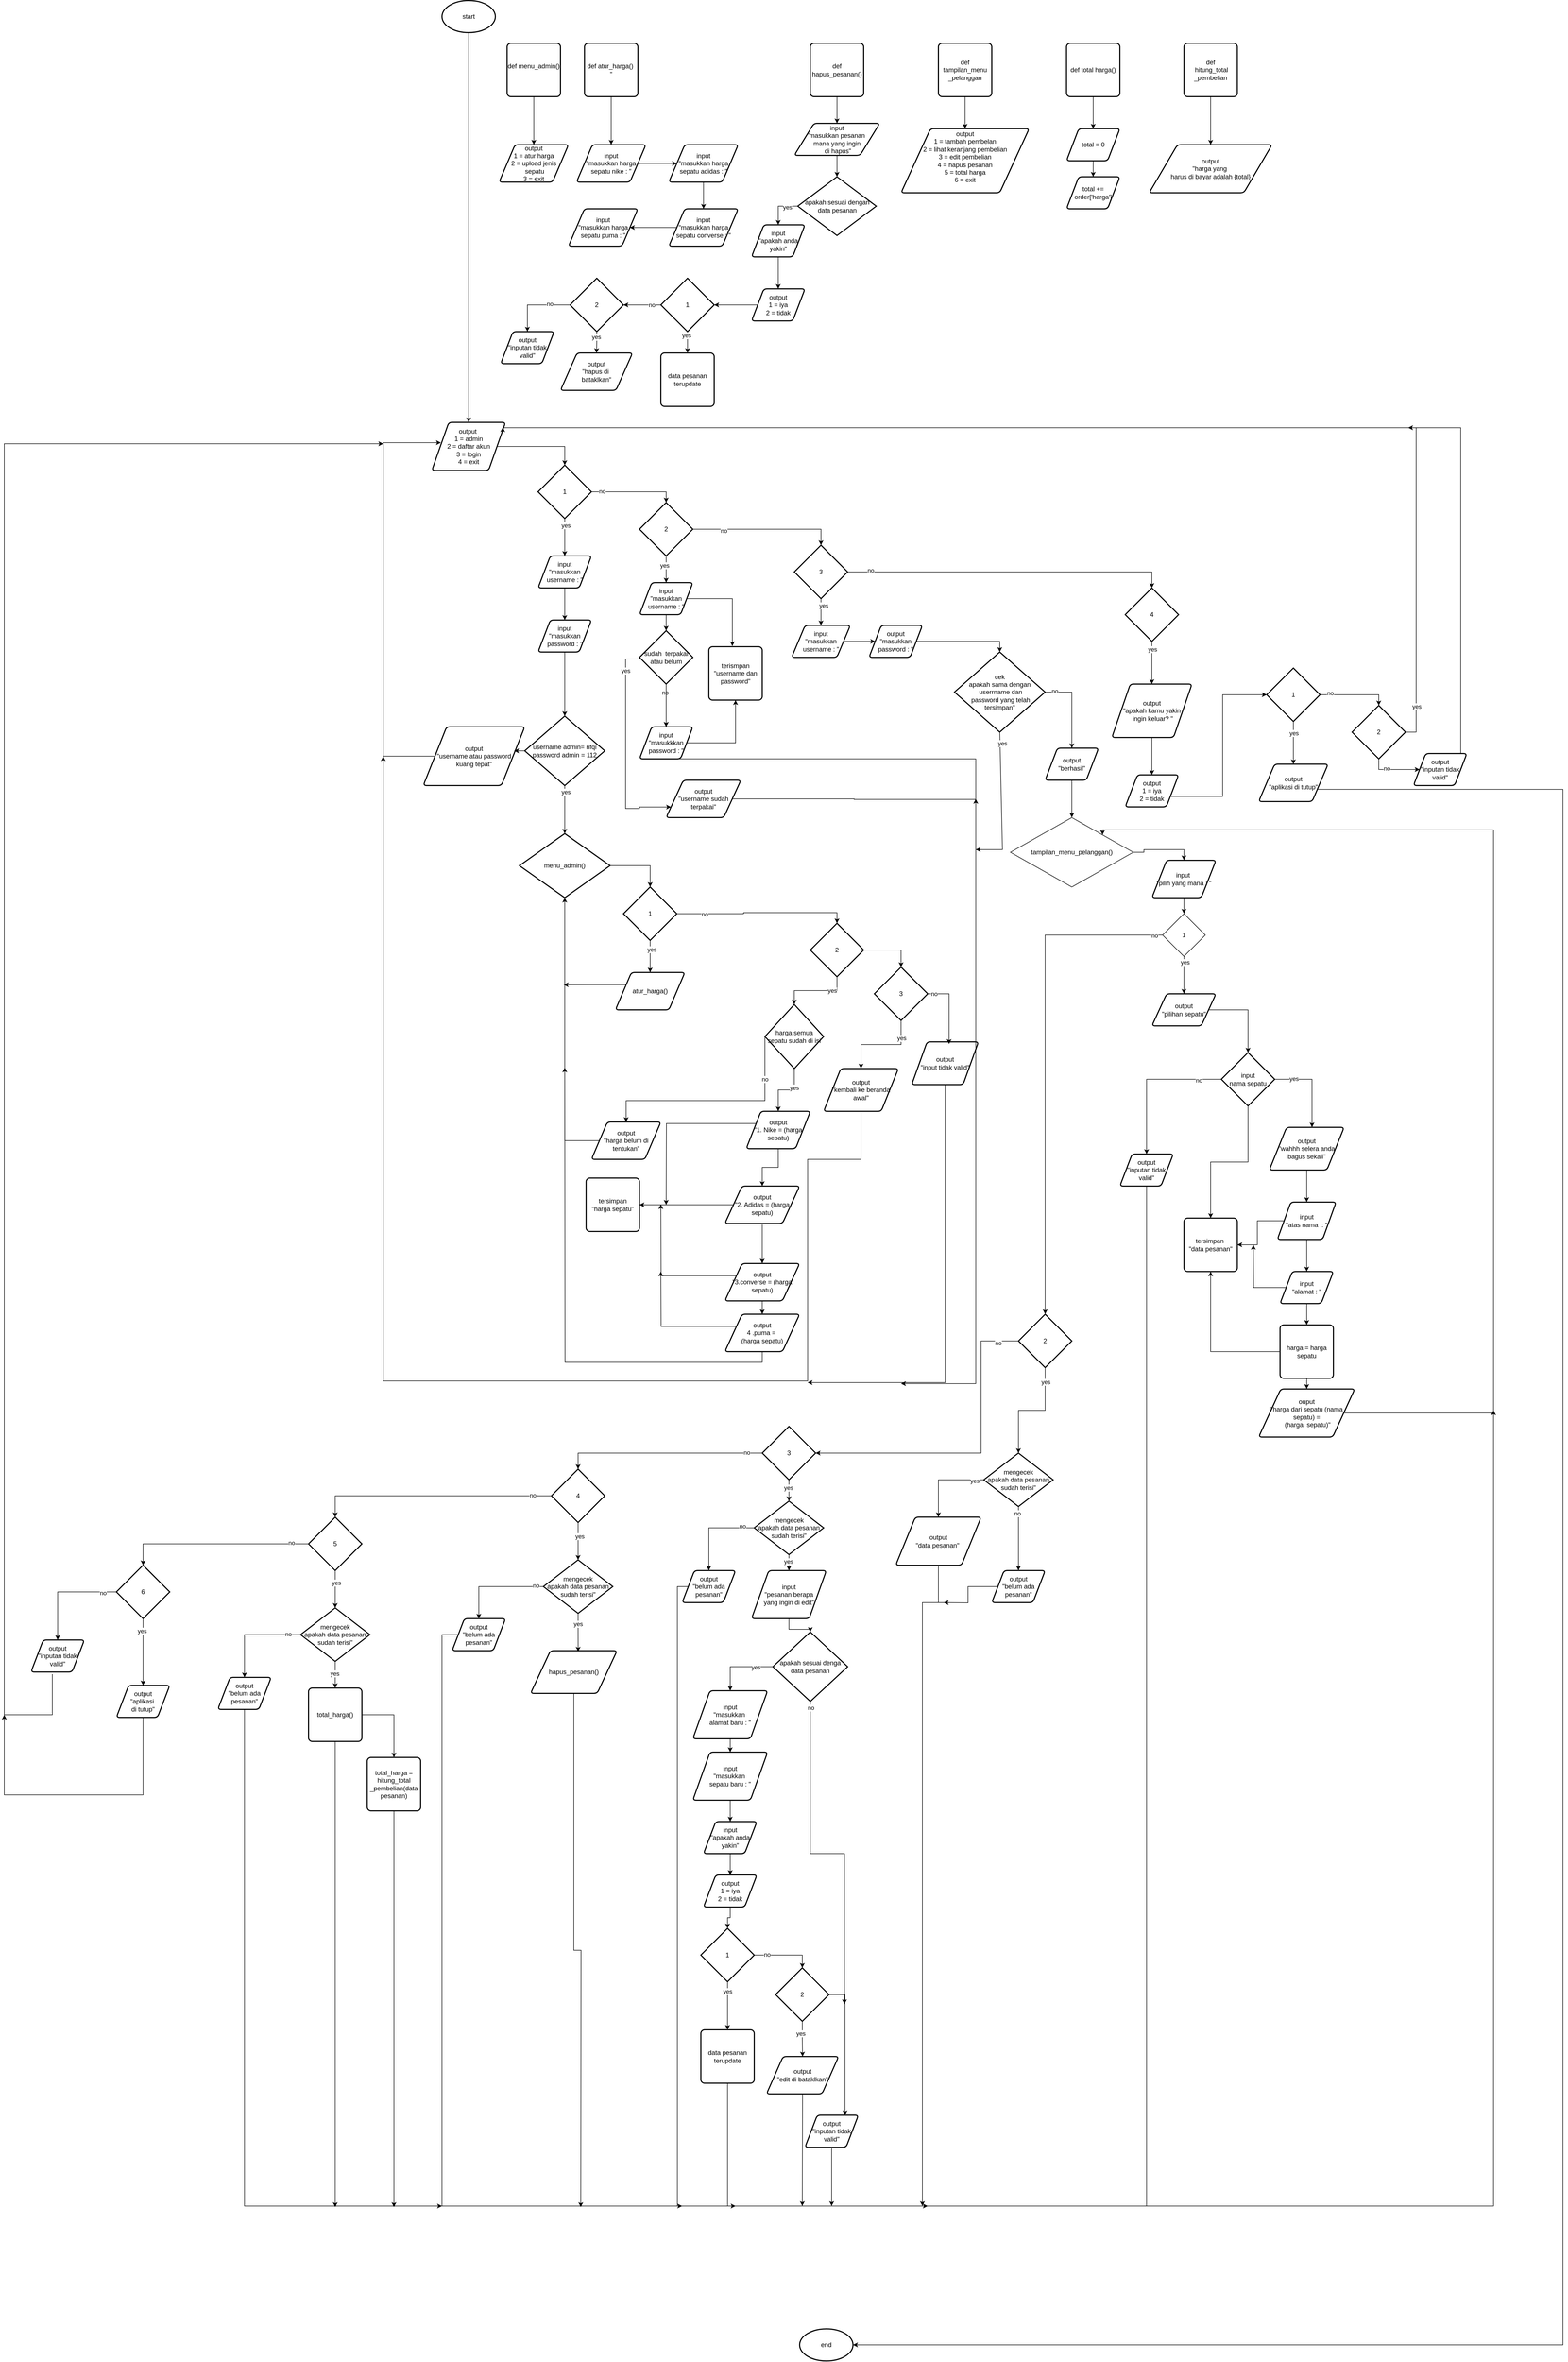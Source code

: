 <mxfile version="24.8.0">
  <diagram name="Page-1" id="K3lNYrYrCFpCGK9Qxk9c">
    <mxGraphModel dx="1970" dy="1568" grid="1" gridSize="10" guides="1" tooltips="1" connect="1" arrows="1" fold="1" page="1" pageScale="1" pageWidth="850" pageHeight="1100" math="0" shadow="0">
      <root>
        <mxCell id="0" />
        <mxCell id="1" parent="0" />
        <mxCell id="q6-_gg7JjcLtQKsQrjJr-6" style="edgeStyle=orthogonalEdgeStyle;rounded=0;orthogonalLoop=1;jettySize=auto;html=1;exitX=0.5;exitY=1;exitDx=0;exitDy=0;exitPerimeter=0;entryX=0.5;entryY=0;entryDx=0;entryDy=0;" parent="1" source="q6-_gg7JjcLtQKsQrjJr-1" target="q6-_gg7JjcLtQKsQrjJr-5" edge="1">
          <mxGeometry relative="1" as="geometry" />
        </mxCell>
        <mxCell id="q6-_gg7JjcLtQKsQrjJr-1" value="start" style="strokeWidth=2;html=1;shape=mxgraph.flowchart.start_1;whiteSpace=wrap;" parent="1" vertex="1">
          <mxGeometry x="370" y="-750" width="100" height="60" as="geometry" />
        </mxCell>
        <mxCell id="q6-_gg7JjcLtQKsQrjJr-15" style="edgeStyle=orthogonalEdgeStyle;rounded=0;orthogonalLoop=1;jettySize=auto;html=1;exitX=0.5;exitY=1;exitDx=0;exitDy=0;exitPerimeter=0;entryX=0.5;entryY=0;entryDx=0;entryDy=0;" parent="1" source="q6-_gg7JjcLtQKsQrjJr-2" target="q6-_gg7JjcLtQKsQrjJr-10" edge="1">
          <mxGeometry relative="1" as="geometry" />
        </mxCell>
        <mxCell id="q6-_gg7JjcLtQKsQrjJr-77" value="yes" style="edgeLabel;html=1;align=center;verticalAlign=middle;resizable=0;points=[];" parent="q6-_gg7JjcLtQKsQrjJr-15" vertex="1" connectable="0">
          <mxGeometry x="-0.629" y="2" relative="1" as="geometry">
            <mxPoint as="offset" />
          </mxGeometry>
        </mxCell>
        <mxCell id="q6-_gg7JjcLtQKsQrjJr-2" value="1" style="strokeWidth=2;html=1;shape=mxgraph.flowchart.decision;whiteSpace=wrap;" parent="1" vertex="1">
          <mxGeometry x="550" y="120" width="100" height="100" as="geometry" />
        </mxCell>
        <mxCell id="q6-_gg7JjcLtQKsQrjJr-5" value="output&amp;nbsp;&lt;div&gt;1 = admin&lt;div&gt;2 = daftar akun&lt;/div&gt;&lt;div&gt;3 = login&lt;/div&gt;&lt;div&gt;4 = exit&lt;/div&gt;&lt;/div&gt;" style="shape=parallelogram;html=1;strokeWidth=2;perimeter=parallelogramPerimeter;whiteSpace=wrap;rounded=1;arcSize=12;size=0.23;" parent="1" vertex="1">
          <mxGeometry x="351" y="40" width="138" height="90" as="geometry" />
        </mxCell>
        <mxCell id="q6-_gg7JjcLtQKsQrjJr-7" style="edgeStyle=orthogonalEdgeStyle;rounded=0;orthogonalLoop=1;jettySize=auto;html=1;exitX=1;exitY=0.5;exitDx=0;exitDy=0;entryX=0.5;entryY=0;entryDx=0;entryDy=0;entryPerimeter=0;" parent="1" source="q6-_gg7JjcLtQKsQrjJr-5" target="q6-_gg7JjcLtQKsQrjJr-2" edge="1">
          <mxGeometry relative="1" as="geometry" />
        </mxCell>
        <mxCell id="q6-_gg7JjcLtQKsQrjJr-13" style="edgeStyle=orthogonalEdgeStyle;rounded=0;orthogonalLoop=1;jettySize=auto;html=1;exitX=0.5;exitY=1;exitDx=0;exitDy=0;" parent="1" source="q6-_gg7JjcLtQKsQrjJr-10" target="q6-_gg7JjcLtQKsQrjJr-12" edge="1">
          <mxGeometry relative="1" as="geometry" />
        </mxCell>
        <mxCell id="q6-_gg7JjcLtQKsQrjJr-10" value="input&lt;div&gt;&quot;masukkan username : &quot;&lt;/div&gt;" style="shape=parallelogram;html=1;strokeWidth=2;perimeter=parallelogramPerimeter;whiteSpace=wrap;rounded=1;arcSize=12;size=0.23;" parent="1" vertex="1">
          <mxGeometry x="550" y="290" width="100" height="60" as="geometry" />
        </mxCell>
        <mxCell id="q6-_gg7JjcLtQKsQrjJr-12" value="input&lt;div&gt;&quot;masukkan password : &quot;&lt;/div&gt;" style="shape=parallelogram;html=1;strokeWidth=2;perimeter=parallelogramPerimeter;whiteSpace=wrap;rounded=1;arcSize=12;size=0.23;" parent="1" vertex="1">
          <mxGeometry x="550" y="410" width="100" height="60" as="geometry" />
        </mxCell>
        <mxCell id="q6-_gg7JjcLtQKsQrjJr-14" value="username admin= rifqi&lt;div&gt;password admin = 112&lt;/div&gt;" style="strokeWidth=2;html=1;shape=mxgraph.flowchart.decision;whiteSpace=wrap;" parent="1" vertex="1">
          <mxGeometry x="525" y="590" width="150" height="130" as="geometry" />
        </mxCell>
        <mxCell id="q6-_gg7JjcLtQKsQrjJr-16" style="edgeStyle=orthogonalEdgeStyle;rounded=0;orthogonalLoop=1;jettySize=auto;html=1;exitX=0.5;exitY=1;exitDx=0;exitDy=0;entryX=0.5;entryY=0;entryDx=0;entryDy=0;entryPerimeter=0;" parent="1" source="q6-_gg7JjcLtQKsQrjJr-12" target="q6-_gg7JjcLtQKsQrjJr-14" edge="1">
          <mxGeometry relative="1" as="geometry" />
        </mxCell>
        <mxCell id="q6-_gg7JjcLtQKsQrjJr-20" value="output&lt;div&gt;&quot;username atau password&lt;/div&gt;&lt;div&gt;kuang tepat&quot;&lt;/div&gt;" style="shape=parallelogram;html=1;strokeWidth=2;perimeter=parallelogramPerimeter;whiteSpace=wrap;rounded=1;arcSize=12;size=0.23;" parent="1" vertex="1">
          <mxGeometry x="335" y="610" width="190" height="110" as="geometry" />
        </mxCell>
        <mxCell id="q6-_gg7JjcLtQKsQrjJr-26" value="menu_admin()" style="strokeWidth=2;html=1;shape=mxgraph.flowchart.decision;whiteSpace=wrap;" parent="1" vertex="1">
          <mxGeometry x="515" y="810" width="170" height="120" as="geometry" />
        </mxCell>
        <mxCell id="q6-_gg7JjcLtQKsQrjJr-27" style="edgeStyle=orthogonalEdgeStyle;rounded=0;orthogonalLoop=1;jettySize=auto;html=1;exitX=0.5;exitY=1;exitDx=0;exitDy=0;exitPerimeter=0;entryX=0.5;entryY=0;entryDx=0;entryDy=0;entryPerimeter=0;" parent="1" source="q6-_gg7JjcLtQKsQrjJr-14" target="q6-_gg7JjcLtQKsQrjJr-26" edge="1">
          <mxGeometry relative="1" as="geometry" />
        </mxCell>
        <mxCell id="q6-_gg7JjcLtQKsQrjJr-28" value="yes" style="edgeLabel;html=1;align=center;verticalAlign=middle;resizable=0;points=[];" parent="q6-_gg7JjcLtQKsQrjJr-27" vertex="1" connectable="0">
          <mxGeometry x="-0.733" y="2" relative="1" as="geometry">
            <mxPoint as="offset" />
          </mxGeometry>
        </mxCell>
        <mxCell id="q6-_gg7JjcLtQKsQrjJr-35" style="edgeStyle=orthogonalEdgeStyle;rounded=0;orthogonalLoop=1;jettySize=auto;html=1;exitX=0.5;exitY=1;exitDx=0;exitDy=0;exitPerimeter=0;entryX=0.5;entryY=0;entryDx=0;entryDy=0;" parent="1" source="q6-_gg7JjcLtQKsQrjJr-31" target="q6-_gg7JjcLtQKsQrjJr-33" edge="1">
          <mxGeometry relative="1" as="geometry" />
        </mxCell>
        <mxCell id="q6-_gg7JjcLtQKsQrjJr-37" value="yes" style="edgeLabel;html=1;align=center;verticalAlign=middle;resizable=0;points=[];" parent="q6-_gg7JjcLtQKsQrjJr-35" vertex="1" connectable="0">
          <mxGeometry x="-0.433" y="3" relative="1" as="geometry">
            <mxPoint as="offset" />
          </mxGeometry>
        </mxCell>
        <mxCell id="q6-_gg7JjcLtQKsQrjJr-31" value="1" style="strokeWidth=2;html=1;shape=mxgraph.flowchart.decision;whiteSpace=wrap;" parent="1" vertex="1">
          <mxGeometry x="710" y="910" width="100" height="100" as="geometry" />
        </mxCell>
        <mxCell id="q6-_gg7JjcLtQKsQrjJr-32" style="edgeStyle=orthogonalEdgeStyle;rounded=0;orthogonalLoop=1;jettySize=auto;html=1;exitX=1;exitY=0.5;exitDx=0;exitDy=0;exitPerimeter=0;entryX=0.5;entryY=0;entryDx=0;entryDy=0;entryPerimeter=0;" parent="1" source="q6-_gg7JjcLtQKsQrjJr-26" target="q6-_gg7JjcLtQKsQrjJr-31" edge="1">
          <mxGeometry relative="1" as="geometry" />
        </mxCell>
        <mxCell id="W7axLvWK_QiEFfFTaVOA-4" style="edgeStyle=orthogonalEdgeStyle;rounded=0;orthogonalLoop=1;jettySize=auto;html=1;exitX=0;exitY=0.25;exitDx=0;exitDy=0;" parent="1" source="q6-_gg7JjcLtQKsQrjJr-33" edge="1">
          <mxGeometry relative="1" as="geometry">
            <mxPoint x="598" y="1093" as="targetPoint" />
            <mxPoint x="703.112" y="1092.915" as="sourcePoint" />
          </mxGeometry>
        </mxCell>
        <mxCell id="q6-_gg7JjcLtQKsQrjJr-33" value="atur_harga()" style="shape=parallelogram;html=1;strokeWidth=2;perimeter=parallelogramPerimeter;whiteSpace=wrap;rounded=1;arcSize=12;size=0.23;" parent="1" vertex="1">
          <mxGeometry x="695" y="1070" width="130" height="70" as="geometry" />
        </mxCell>
        <mxCell id="q6-_gg7JjcLtQKsQrjJr-38" value="2" style="strokeWidth=2;html=1;shape=mxgraph.flowchart.decision;whiteSpace=wrap;" parent="1" vertex="1">
          <mxGeometry x="1060" y="978" width="100" height="100" as="geometry" />
        </mxCell>
        <mxCell id="q6-_gg7JjcLtQKsQrjJr-39" style="edgeStyle=orthogonalEdgeStyle;rounded=0;orthogonalLoop=1;jettySize=auto;html=1;exitX=1;exitY=0.5;exitDx=0;exitDy=0;exitPerimeter=0;entryX=0.5;entryY=0;entryDx=0;entryDy=0;entryPerimeter=0;" parent="1" source="q6-_gg7JjcLtQKsQrjJr-31" target="q6-_gg7JjcLtQKsQrjJr-38" edge="1">
          <mxGeometry relative="1" as="geometry" />
        </mxCell>
        <mxCell id="q6-_gg7JjcLtQKsQrjJr-64" value="no" style="edgeLabel;html=1;align=center;verticalAlign=middle;resizable=0;points=[];" parent="q6-_gg7JjcLtQKsQrjJr-39" vertex="1" connectable="0">
          <mxGeometry x="-0.677" y="-1" relative="1" as="geometry">
            <mxPoint as="offset" />
          </mxGeometry>
        </mxCell>
        <mxCell id="q6-_gg7JjcLtQKsQrjJr-44" style="edgeStyle=orthogonalEdgeStyle;rounded=0;orthogonalLoop=1;jettySize=auto;html=1;exitX=0;exitY=0.5;exitDx=0;exitDy=0;exitPerimeter=0;entryX=0.5;entryY=0;entryDx=0;entryDy=0;" parent="1" source="q6-_gg7JjcLtQKsQrjJr-40" target="q6-_gg7JjcLtQKsQrjJr-43" edge="1">
          <mxGeometry relative="1" as="geometry">
            <Array as="points">
              <mxPoint x="975" y="1310" />
              <mxPoint x="715" y="1310" />
            </Array>
          </mxGeometry>
        </mxCell>
        <mxCell id="af_YAYBKjV3UKoSkGdbf-10" value="no" style="edgeLabel;html=1;align=center;verticalAlign=middle;resizable=0;points=[];" parent="q6-_gg7JjcLtQKsQrjJr-44" vertex="1" connectable="0">
          <mxGeometry x="-0.619" relative="1" as="geometry">
            <mxPoint as="offset" />
          </mxGeometry>
        </mxCell>
        <mxCell id="q6-_gg7JjcLtQKsQrjJr-47" style="edgeStyle=orthogonalEdgeStyle;rounded=0;orthogonalLoop=1;jettySize=auto;html=1;exitX=0.5;exitY=1;exitDx=0;exitDy=0;exitPerimeter=0;" parent="1" source="q6-_gg7JjcLtQKsQrjJr-40" target="q6-_gg7JjcLtQKsQrjJr-46" edge="1">
          <mxGeometry relative="1" as="geometry" />
        </mxCell>
        <mxCell id="af_YAYBKjV3UKoSkGdbf-11" value="yes" style="edgeLabel;html=1;align=center;verticalAlign=middle;resizable=0;points=[];" parent="q6-_gg7JjcLtQKsQrjJr-47" vertex="1" connectable="0">
          <mxGeometry x="-0.343" relative="1" as="geometry">
            <mxPoint as="offset" />
          </mxGeometry>
        </mxCell>
        <mxCell id="q6-_gg7JjcLtQKsQrjJr-40" value="harga semua sepatu sudah di isi" style="strokeWidth=2;html=1;shape=mxgraph.flowchart.decision;whiteSpace=wrap;" parent="1" vertex="1">
          <mxGeometry x="975" y="1130" width="110" height="120" as="geometry" />
        </mxCell>
        <mxCell id="q6-_gg7JjcLtQKsQrjJr-41" style="edgeStyle=orthogonalEdgeStyle;rounded=0;orthogonalLoop=1;jettySize=auto;html=1;exitX=0.5;exitY=1;exitDx=0;exitDy=0;exitPerimeter=0;entryX=0.5;entryY=0;entryDx=0;entryDy=0;entryPerimeter=0;" parent="1" source="q6-_gg7JjcLtQKsQrjJr-38" target="q6-_gg7JjcLtQKsQrjJr-40" edge="1">
          <mxGeometry relative="1" as="geometry" />
        </mxCell>
        <mxCell id="q6-_gg7JjcLtQKsQrjJr-63" value="yes" style="edgeLabel;html=1;align=center;verticalAlign=middle;resizable=0;points=[];" parent="q6-_gg7JjcLtQKsQrjJr-41" vertex="1" connectable="0">
          <mxGeometry x="-0.467" relative="1" as="geometry">
            <mxPoint as="offset" />
          </mxGeometry>
        </mxCell>
        <mxCell id="q6-_gg7JjcLtQKsQrjJr-45" style="edgeStyle=orthogonalEdgeStyle;rounded=0;orthogonalLoop=1;jettySize=auto;html=1;exitX=0;exitY=0.5;exitDx=0;exitDy=0;entryX=0.5;entryY=1;entryDx=0;entryDy=0;entryPerimeter=0;" parent="1" source="q6-_gg7JjcLtQKsQrjJr-43" target="q6-_gg7JjcLtQKsQrjJr-26" edge="1">
          <mxGeometry relative="1" as="geometry">
            <mxPoint x="600" y="1100" as="targetPoint" />
            <Array as="points">
              <mxPoint x="600" y="1385" />
            </Array>
          </mxGeometry>
        </mxCell>
        <mxCell id="q6-_gg7JjcLtQKsQrjJr-43" value="output&lt;div&gt;&quot;harga belum di tentukan&quot;&lt;/div&gt;" style="shape=parallelogram;html=1;strokeWidth=2;perimeter=parallelogramPerimeter;whiteSpace=wrap;rounded=1;arcSize=12;size=0.23;" parent="1" vertex="1">
          <mxGeometry x="650" y="1350" width="130" height="70" as="geometry" />
        </mxCell>
        <mxCell id="q6-_gg7JjcLtQKsQrjJr-50" style="edgeStyle=orthogonalEdgeStyle;rounded=0;orthogonalLoop=1;jettySize=auto;html=1;exitX=0.5;exitY=1;exitDx=0;exitDy=0;entryX=0.5;entryY=0;entryDx=0;entryDy=0;" parent="1" source="q6-_gg7JjcLtQKsQrjJr-46" target="q6-_gg7JjcLtQKsQrjJr-49" edge="1">
          <mxGeometry relative="1" as="geometry" />
        </mxCell>
        <mxCell id="q6-_gg7JjcLtQKsQrjJr-60" style="edgeStyle=orthogonalEdgeStyle;rounded=0;orthogonalLoop=1;jettySize=auto;html=1;exitX=0;exitY=0.25;exitDx=0;exitDy=0;" parent="1" source="q6-_gg7JjcLtQKsQrjJr-46" edge="1">
          <mxGeometry relative="1" as="geometry">
            <mxPoint x="790" y="1505" as="targetPoint" />
            <mxPoint x="868.565" y="1347.915" as="sourcePoint" />
          </mxGeometry>
        </mxCell>
        <mxCell id="q6-_gg7JjcLtQKsQrjJr-46" value="output&lt;div&gt;&quot;1. Nike = (harga sepatu)&lt;/div&gt;" style="shape=parallelogram;html=1;strokeWidth=2;perimeter=parallelogramPerimeter;whiteSpace=wrap;rounded=1;arcSize=12;size=0.23;" parent="1" vertex="1">
          <mxGeometry x="940" y="1330" width="120" height="70" as="geometry" />
        </mxCell>
        <mxCell id="q6-_gg7JjcLtQKsQrjJr-52" style="edgeStyle=orthogonalEdgeStyle;rounded=0;orthogonalLoop=1;jettySize=auto;html=1;exitX=0.5;exitY=1;exitDx=0;exitDy=0;entryX=0.5;entryY=0;entryDx=0;entryDy=0;" parent="1" source="q6-_gg7JjcLtQKsQrjJr-49" target="q6-_gg7JjcLtQKsQrjJr-51" edge="1">
          <mxGeometry relative="1" as="geometry" />
        </mxCell>
        <mxCell id="q6-_gg7JjcLtQKsQrjJr-87" style="edgeStyle=orthogonalEdgeStyle;rounded=0;orthogonalLoop=1;jettySize=auto;html=1;exitX=0;exitY=0.5;exitDx=0;exitDy=0;entryX=1;entryY=0.5;entryDx=0;entryDy=0;" parent="1" source="q6-_gg7JjcLtQKsQrjJr-49" target="q6-_gg7JjcLtQKsQrjJr-86" edge="1">
          <mxGeometry relative="1" as="geometry" />
        </mxCell>
        <mxCell id="q6-_gg7JjcLtQKsQrjJr-49" value="output&lt;div&gt;&quot;2. Adidas = (harga sepatu)&lt;/div&gt;" style="shape=parallelogram;html=1;strokeWidth=2;perimeter=parallelogramPerimeter;whiteSpace=wrap;rounded=1;arcSize=12;size=0.23;" parent="1" vertex="1">
          <mxGeometry x="900" y="1470" width="140" height="70" as="geometry" />
        </mxCell>
        <mxCell id="q6-_gg7JjcLtQKsQrjJr-55" style="edgeStyle=orthogonalEdgeStyle;rounded=0;orthogonalLoop=1;jettySize=auto;html=1;exitX=0.5;exitY=1;exitDx=0;exitDy=0;entryX=0.5;entryY=0;entryDx=0;entryDy=0;" parent="1" source="q6-_gg7JjcLtQKsQrjJr-51" target="q6-_gg7JjcLtQKsQrjJr-54" edge="1">
          <mxGeometry relative="1" as="geometry" />
        </mxCell>
        <mxCell id="q6-_gg7JjcLtQKsQrjJr-61" style="edgeStyle=orthogonalEdgeStyle;rounded=0;orthogonalLoop=1;jettySize=auto;html=1;exitX=0;exitY=0.25;exitDx=0;exitDy=0;" parent="1" source="q6-_gg7JjcLtQKsQrjJr-51" edge="1">
          <mxGeometry relative="1" as="geometry">
            <mxPoint x="780" y="1504" as="targetPoint" />
            <mxPoint x="856.1" y="1629" as="sourcePoint" />
          </mxGeometry>
        </mxCell>
        <mxCell id="q6-_gg7JjcLtQKsQrjJr-51" value="output&lt;div&gt;&quot;3.converse = (harga sepatu)&lt;/div&gt;" style="shape=parallelogram;html=1;strokeWidth=2;perimeter=parallelogramPerimeter;whiteSpace=wrap;rounded=1;arcSize=12;size=0.23;" parent="1" vertex="1">
          <mxGeometry x="900" y="1615" width="140" height="70" as="geometry" />
        </mxCell>
        <mxCell id="q6-_gg7JjcLtQKsQrjJr-56" style="edgeStyle=orthogonalEdgeStyle;rounded=0;orthogonalLoop=1;jettySize=auto;html=1;exitX=0.5;exitY=1;exitDx=0;exitDy=0;" parent="1" source="q6-_gg7JjcLtQKsQrjJr-54" edge="1">
          <mxGeometry relative="1" as="geometry">
            <mxPoint x="600" y="1248" as="targetPoint" />
          </mxGeometry>
        </mxCell>
        <mxCell id="q6-_gg7JjcLtQKsQrjJr-62" style="edgeStyle=orthogonalEdgeStyle;rounded=0;orthogonalLoop=1;jettySize=auto;html=1;exitX=0;exitY=0.25;exitDx=0;exitDy=0;" parent="1" source="q6-_gg7JjcLtQKsQrjJr-54" edge="1">
          <mxGeometry relative="1" as="geometry">
            <mxPoint x="780" y="1630" as="targetPoint" />
          </mxGeometry>
        </mxCell>
        <mxCell id="q6-_gg7JjcLtQKsQrjJr-54" value="output&lt;div&gt;4 .puma =&amp;nbsp;&lt;/div&gt;&lt;div&gt;(harga sepatu)&lt;/div&gt;" style="shape=parallelogram;html=1;strokeWidth=2;perimeter=parallelogramPerimeter;whiteSpace=wrap;rounded=1;arcSize=12;size=0.23;" parent="1" vertex="1">
          <mxGeometry x="900" y="1710" width="140" height="70" as="geometry" />
        </mxCell>
        <mxCell id="q6-_gg7JjcLtQKsQrjJr-70" style="edgeStyle=orthogonalEdgeStyle;rounded=0;orthogonalLoop=1;jettySize=auto;html=1;exitX=0.5;exitY=1;exitDx=0;exitDy=0;exitPerimeter=0;entryX=0.5;entryY=0;entryDx=0;entryDy=0;" parent="1" source="q6-_gg7JjcLtQKsQrjJr-65" target="q6-_gg7JjcLtQKsQrjJr-67" edge="1">
          <mxGeometry relative="1" as="geometry" />
        </mxCell>
        <mxCell id="q6-_gg7JjcLtQKsQrjJr-71" value="yes" style="edgeLabel;html=1;align=center;verticalAlign=middle;resizable=0;points=[];" parent="q6-_gg7JjcLtQKsQrjJr-70" vertex="1" connectable="0">
          <mxGeometry x="-0.6" y="1" relative="1" as="geometry">
            <mxPoint as="offset" />
          </mxGeometry>
        </mxCell>
        <mxCell id="q6-_gg7JjcLtQKsQrjJr-65" value="3" style="strokeWidth=2;html=1;shape=mxgraph.flowchart.decision;whiteSpace=wrap;" parent="1" vertex="1">
          <mxGeometry x="1180" y="1060" width="100" height="100" as="geometry" />
        </mxCell>
        <mxCell id="q6-_gg7JjcLtQKsQrjJr-66" style="edgeStyle=orthogonalEdgeStyle;rounded=0;orthogonalLoop=1;jettySize=auto;html=1;exitX=1;exitY=0.5;exitDx=0;exitDy=0;exitPerimeter=0;entryX=0.5;entryY=0;entryDx=0;entryDy=0;entryPerimeter=0;" parent="1" source="q6-_gg7JjcLtQKsQrjJr-38" target="q6-_gg7JjcLtQKsQrjJr-65" edge="1">
          <mxGeometry relative="1" as="geometry" />
        </mxCell>
        <mxCell id="q6-_gg7JjcLtQKsQrjJr-69" style="edgeStyle=orthogonalEdgeStyle;rounded=0;orthogonalLoop=1;jettySize=auto;html=1;exitX=0.5;exitY=1;exitDx=0;exitDy=0;" parent="1" source="q6-_gg7JjcLtQKsQrjJr-67" edge="1">
          <mxGeometry relative="1" as="geometry">
            <mxPoint x="260" y="665" as="targetPoint" />
            <mxPoint x="1055" y="1294" as="sourcePoint" />
            <Array as="points">
              <mxPoint x="1155" y="1420" />
              <mxPoint x="1055" y="1420" />
              <mxPoint x="1055" y="1835" />
              <mxPoint x="260" y="1835" />
            </Array>
          </mxGeometry>
        </mxCell>
        <mxCell id="q6-_gg7JjcLtQKsQrjJr-67" value="output&lt;div&gt;&quot;kembali ke beranda awal&quot;&lt;/div&gt;" style="shape=parallelogram;html=1;strokeWidth=2;perimeter=parallelogramPerimeter;whiteSpace=wrap;rounded=1;arcSize=12;size=0.23;" parent="1" vertex="1">
          <mxGeometry x="1085" y="1250" width="140" height="80" as="geometry" />
        </mxCell>
        <mxCell id="q6-_gg7JjcLtQKsQrjJr-75" style="edgeStyle=orthogonalEdgeStyle;rounded=0;orthogonalLoop=1;jettySize=auto;html=1;exitX=0.5;exitY=1;exitDx=0;exitDy=0;" parent="1" source="q6-_gg7JjcLtQKsQrjJr-72" edge="1">
          <mxGeometry relative="1" as="geometry">
            <mxPoint x="1055" y="1838" as="targetPoint" />
            <mxPoint x="1232.5" y="1268" as="sourcePoint" />
            <Array as="points">
              <mxPoint x="1313" y="1838" />
            </Array>
          </mxGeometry>
        </mxCell>
        <mxCell id="q6-_gg7JjcLtQKsQrjJr-72" value="output&lt;div&gt;&quot;input tidak valid&quot;&lt;/div&gt;" style="shape=parallelogram;html=1;strokeWidth=2;perimeter=parallelogramPerimeter;whiteSpace=wrap;rounded=1;arcSize=12;size=0.23;" parent="1" vertex="1">
          <mxGeometry x="1250" y="1200" width="125" height="80" as="geometry" />
        </mxCell>
        <mxCell id="q6-_gg7JjcLtQKsQrjJr-74" style="edgeStyle=orthogonalEdgeStyle;rounded=0;orthogonalLoop=1;jettySize=auto;html=1;exitX=1;exitY=0.5;exitDx=0;exitDy=0;exitPerimeter=0;entryX=0.56;entryY=0.05;entryDx=0;entryDy=0;entryPerimeter=0;" parent="1" source="q6-_gg7JjcLtQKsQrjJr-65" target="q6-_gg7JjcLtQKsQrjJr-72" edge="1">
          <mxGeometry relative="1" as="geometry" />
        </mxCell>
        <mxCell id="q6-_gg7JjcLtQKsQrjJr-76" value="no" style="edgeLabel;html=1;align=center;verticalAlign=middle;resizable=0;points=[];" parent="q6-_gg7JjcLtQKsQrjJr-74" vertex="1" connectable="0">
          <mxGeometry x="-0.829" relative="1" as="geometry">
            <mxPoint as="offset" />
          </mxGeometry>
        </mxCell>
        <mxCell id="q6-_gg7JjcLtQKsQrjJr-82" style="edgeStyle=orthogonalEdgeStyle;rounded=0;orthogonalLoop=1;jettySize=auto;html=1;exitX=0.5;exitY=1;exitDx=0;exitDy=0;exitPerimeter=0;entryX=0.5;entryY=0;entryDx=0;entryDy=0;" parent="1" source="q6-_gg7JjcLtQKsQrjJr-78" target="q6-_gg7JjcLtQKsQrjJr-80" edge="1">
          <mxGeometry relative="1" as="geometry" />
        </mxCell>
        <mxCell id="af_YAYBKjV3UKoSkGdbf-267" value="yes" style="edgeLabel;html=1;align=center;verticalAlign=middle;resizable=0;points=[];" parent="q6-_gg7JjcLtQKsQrjJr-82" vertex="1" connectable="0">
          <mxGeometry x="-0.28" y="-3" relative="1" as="geometry">
            <mxPoint as="offset" />
          </mxGeometry>
        </mxCell>
        <mxCell id="q6-_gg7JjcLtQKsQrjJr-78" value="2" style="strokeWidth=2;html=1;shape=mxgraph.flowchart.decision;whiteSpace=wrap;" parent="1" vertex="1">
          <mxGeometry x="740" y="190" width="100" height="100" as="geometry" />
        </mxCell>
        <mxCell id="q6-_gg7JjcLtQKsQrjJr-79" style="edgeStyle=orthogonalEdgeStyle;rounded=0;orthogonalLoop=1;jettySize=auto;html=1;exitX=1;exitY=0.5;exitDx=0;exitDy=0;exitPerimeter=0;entryX=0.5;entryY=0;entryDx=0;entryDy=0;entryPerimeter=0;" parent="1" source="q6-_gg7JjcLtQKsQrjJr-2" target="q6-_gg7JjcLtQKsQrjJr-78" edge="1">
          <mxGeometry relative="1" as="geometry" />
        </mxCell>
        <mxCell id="af_YAYBKjV3UKoSkGdbf-266" value="no" style="edgeLabel;html=1;align=center;verticalAlign=middle;resizable=0;points=[];" parent="q6-_gg7JjcLtQKsQrjJr-79" vertex="1" connectable="0">
          <mxGeometry x="-0.75" y="1" relative="1" as="geometry">
            <mxPoint as="offset" />
          </mxGeometry>
        </mxCell>
        <mxCell id="q6-_gg7JjcLtQKsQrjJr-80" value="input&lt;div&gt;&quot;masukkan username : &quot;&lt;/div&gt;" style="shape=parallelogram;html=1;strokeWidth=2;perimeter=parallelogramPerimeter;whiteSpace=wrap;rounded=1;arcSize=12;size=0.23;" parent="1" vertex="1">
          <mxGeometry x="740" y="340" width="100" height="60" as="geometry" />
        </mxCell>
        <mxCell id="q6-_gg7JjcLtQKsQrjJr-88" style="edgeStyle=orthogonalEdgeStyle;rounded=0;orthogonalLoop=1;jettySize=auto;html=1;exitX=1;exitY=0.5;exitDx=0;exitDy=0;entryX=0.5;entryY=1;entryDx=0;entryDy=0;" parent="1" source="q6-_gg7JjcLtQKsQrjJr-83" target="q6-_gg7JjcLtQKsQrjJr-85" edge="1">
          <mxGeometry relative="1" as="geometry" />
        </mxCell>
        <mxCell id="q6-_gg7JjcLtQKsQrjJr-98" style="edgeStyle=orthogonalEdgeStyle;rounded=0;orthogonalLoop=1;jettySize=auto;html=1;exitX=0.5;exitY=1;exitDx=0;exitDy=0;" parent="1" source="q6-_gg7JjcLtQKsQrjJr-83" edge="1">
          <mxGeometry relative="1" as="geometry">
            <mxPoint x="1230" y="1840" as="targetPoint" />
            <Array as="points">
              <mxPoint x="1370" y="670" />
              <mxPoint x="1370" y="1840" />
            </Array>
          </mxGeometry>
        </mxCell>
        <mxCell id="q6-_gg7JjcLtQKsQrjJr-83" value="input&lt;div&gt;&quot;masukkkan password : &quot;&lt;/div&gt;" style="shape=parallelogram;html=1;strokeWidth=2;perimeter=parallelogramPerimeter;whiteSpace=wrap;rounded=1;arcSize=12;size=0.23;" parent="1" vertex="1">
          <mxGeometry x="740" y="610" width="100" height="60" as="geometry" />
        </mxCell>
        <mxCell id="q6-_gg7JjcLtQKsQrjJr-85" value="terismpan&lt;div&gt;&quot;username dan password&quot;&lt;/div&gt;" style="rounded=1;whiteSpace=wrap;html=1;absoluteArcSize=1;arcSize=14;strokeWidth=2;" parent="1" vertex="1">
          <mxGeometry x="870" y="460" width="100" height="100" as="geometry" />
        </mxCell>
        <mxCell id="q6-_gg7JjcLtQKsQrjJr-86" value="tersimpan&lt;div&gt;&quot;harga sepatu&quot;&lt;/div&gt;" style="rounded=1;whiteSpace=wrap;html=1;absoluteArcSize=1;arcSize=14;strokeWidth=2;" parent="1" vertex="1">
          <mxGeometry x="640" y="1455" width="100" height="100" as="geometry" />
        </mxCell>
        <mxCell id="q6-_gg7JjcLtQKsQrjJr-89" style="edgeStyle=orthogonalEdgeStyle;rounded=0;orthogonalLoop=1;jettySize=auto;html=1;exitX=1;exitY=0.5;exitDx=0;exitDy=0;entryX=0.44;entryY=-0.01;entryDx=0;entryDy=0;entryPerimeter=0;" parent="1" source="q6-_gg7JjcLtQKsQrjJr-80" target="q6-_gg7JjcLtQKsQrjJr-85" edge="1">
          <mxGeometry relative="1" as="geometry" />
        </mxCell>
        <mxCell id="q6-_gg7JjcLtQKsQrjJr-93" style="edgeStyle=orthogonalEdgeStyle;rounded=0;orthogonalLoop=1;jettySize=auto;html=1;exitX=0.5;exitY=1;exitDx=0;exitDy=0;exitPerimeter=0;entryX=0.5;entryY=0;entryDx=0;entryDy=0;" parent="1" source="q6-_gg7JjcLtQKsQrjJr-91" target="q6-_gg7JjcLtQKsQrjJr-83" edge="1">
          <mxGeometry relative="1" as="geometry" />
        </mxCell>
        <mxCell id="q6-_gg7JjcLtQKsQrjJr-94" value="no" style="edgeLabel;html=1;align=center;verticalAlign=middle;resizable=0;points=[];" parent="q6-_gg7JjcLtQKsQrjJr-93" vertex="1" connectable="0">
          <mxGeometry x="-0.6" y="-2" relative="1" as="geometry">
            <mxPoint as="offset" />
          </mxGeometry>
        </mxCell>
        <mxCell id="q6-_gg7JjcLtQKsQrjJr-97" style="edgeStyle=orthogonalEdgeStyle;rounded=0;orthogonalLoop=1;jettySize=auto;html=1;exitX=0;exitY=0.5;exitDx=0;exitDy=0;exitPerimeter=0;entryX=0;entryY=0.75;entryDx=0;entryDy=0;" parent="1" source="q6-_gg7JjcLtQKsQrjJr-91" target="q6-_gg7JjcLtQKsQrjJr-96" edge="1">
          <mxGeometry relative="1" as="geometry">
            <mxPoint x="734" y="483" as="sourcePoint" />
            <mxPoint x="750.1" y="758" as="targetPoint" />
            <Array as="points">
              <mxPoint x="740" y="483" />
              <mxPoint x="714" y="483" />
              <mxPoint x="714" y="763" />
              <mxPoint x="740" y="763" />
              <mxPoint x="740" y="760" />
            </Array>
          </mxGeometry>
        </mxCell>
        <mxCell id="af_YAYBKjV3UKoSkGdbf-14" value="yes" style="edgeLabel;html=1;align=center;verticalAlign=middle;resizable=0;points=[];" parent="q6-_gg7JjcLtQKsQrjJr-97" vertex="1" connectable="0">
          <mxGeometry x="-0.743" relative="1" as="geometry">
            <mxPoint as="offset" />
          </mxGeometry>
        </mxCell>
        <mxCell id="af_YAYBKjV3UKoSkGdbf-12" value="" style="edgeStyle=orthogonalEdgeStyle;rounded=0;orthogonalLoop=1;jettySize=auto;html=1;" parent="1" source="q6-_gg7JjcLtQKsQrjJr-91" target="q6-_gg7JjcLtQKsQrjJr-83" edge="1">
          <mxGeometry relative="1" as="geometry" />
        </mxCell>
        <mxCell id="q6-_gg7JjcLtQKsQrjJr-91" value="sudah&amp;nbsp; terpakai atau belum" style="strokeWidth=2;html=1;shape=mxgraph.flowchart.decision;whiteSpace=wrap;" parent="1" vertex="1">
          <mxGeometry x="740" y="430" width="100" height="100" as="geometry" />
        </mxCell>
        <mxCell id="q6-_gg7JjcLtQKsQrjJr-92" style="edgeStyle=orthogonalEdgeStyle;rounded=0;orthogonalLoop=1;jettySize=auto;html=1;exitX=0.5;exitY=1;exitDx=0;exitDy=0;entryX=0.5;entryY=0;entryDx=0;entryDy=0;entryPerimeter=0;" parent="1" source="q6-_gg7JjcLtQKsQrjJr-80" target="q6-_gg7JjcLtQKsQrjJr-91" edge="1">
          <mxGeometry relative="1" as="geometry" />
        </mxCell>
        <mxCell id="q6-_gg7JjcLtQKsQrjJr-99" style="edgeStyle=orthogonalEdgeStyle;rounded=0;orthogonalLoop=1;jettySize=auto;html=1;exitX=1;exitY=0.5;exitDx=0;exitDy=0;" parent="1" source="q6-_gg7JjcLtQKsQrjJr-96" edge="1">
          <mxGeometry relative="1" as="geometry">
            <mxPoint x="1370" y="745" as="targetPoint" />
            <Array as="points">
              <mxPoint x="1142" y="745" />
              <mxPoint x="1142" y="746" />
            </Array>
          </mxGeometry>
        </mxCell>
        <mxCell id="q6-_gg7JjcLtQKsQrjJr-96" value="output&lt;div&gt;&quot;username sudah terpakai&quot;&lt;/div&gt;" style="shape=parallelogram;html=1;strokeWidth=2;perimeter=parallelogramPerimeter;whiteSpace=wrap;rounded=1;arcSize=12;size=0.23;" parent="1" vertex="1">
          <mxGeometry x="790" y="710" width="140" height="70" as="geometry" />
        </mxCell>
        <mxCell id="q6-_gg7JjcLtQKsQrjJr-104" style="edgeStyle=orthogonalEdgeStyle;rounded=0;orthogonalLoop=1;jettySize=auto;html=1;exitX=0.5;exitY=1;exitDx=0;exitDy=0;exitPerimeter=0;entryX=0.5;entryY=0;entryDx=0;entryDy=0;" parent="1" source="q6-_gg7JjcLtQKsQrjJr-100" target="q6-_gg7JjcLtQKsQrjJr-102" edge="1">
          <mxGeometry relative="1" as="geometry" />
        </mxCell>
        <mxCell id="af_YAYBKjV3UKoSkGdbf-269" value="yes" style="edgeLabel;html=1;align=center;verticalAlign=middle;resizable=0;points=[];" parent="q6-_gg7JjcLtQKsQrjJr-104" vertex="1" connectable="0">
          <mxGeometry x="-0.48" y="5" relative="1" as="geometry">
            <mxPoint as="offset" />
          </mxGeometry>
        </mxCell>
        <mxCell id="q6-_gg7JjcLtQKsQrjJr-100" value="3" style="strokeWidth=2;html=1;shape=mxgraph.flowchart.decision;whiteSpace=wrap;" parent="1" vertex="1">
          <mxGeometry x="1030" y="270" width="100" height="100" as="geometry" />
        </mxCell>
        <mxCell id="q6-_gg7JjcLtQKsQrjJr-101" style="edgeStyle=orthogonalEdgeStyle;rounded=0;orthogonalLoop=1;jettySize=auto;html=1;exitX=1;exitY=0.5;exitDx=0;exitDy=0;exitPerimeter=0;entryX=0.5;entryY=0;entryDx=0;entryDy=0;entryPerimeter=0;" parent="1" source="q6-_gg7JjcLtQKsQrjJr-78" target="q6-_gg7JjcLtQKsQrjJr-100" edge="1">
          <mxGeometry relative="1" as="geometry" />
        </mxCell>
        <mxCell id="af_YAYBKjV3UKoSkGdbf-268" value="no" style="edgeLabel;html=1;align=center;verticalAlign=middle;resizable=0;points=[];" parent="q6-_gg7JjcLtQKsQrjJr-101" vertex="1" connectable="0">
          <mxGeometry x="-0.57" y="-3" relative="1" as="geometry">
            <mxPoint as="offset" />
          </mxGeometry>
        </mxCell>
        <mxCell id="q6-_gg7JjcLtQKsQrjJr-107" style="edgeStyle=orthogonalEdgeStyle;rounded=0;orthogonalLoop=1;jettySize=auto;html=1;exitX=1;exitY=0.5;exitDx=0;exitDy=0;entryX=0;entryY=0.5;entryDx=0;entryDy=0;" parent="1" source="q6-_gg7JjcLtQKsQrjJr-102" target="q6-_gg7JjcLtQKsQrjJr-106" edge="1">
          <mxGeometry relative="1" as="geometry" />
        </mxCell>
        <mxCell id="q6-_gg7JjcLtQKsQrjJr-102" value="input&lt;div&gt;&quot;masukkan username : &quot;&lt;/div&gt;" style="shape=parallelogram;html=1;strokeWidth=2;perimeter=parallelogramPerimeter;whiteSpace=wrap;rounded=1;arcSize=12;size=0.23;" parent="1" vertex="1">
          <mxGeometry x="1025" y="420" width="110" height="60" as="geometry" />
        </mxCell>
        <mxCell id="q6-_gg7JjcLtQKsQrjJr-106" value="output&lt;div&gt;&quot;masukkan password : &quot;&lt;/div&gt;" style="shape=parallelogram;html=1;strokeWidth=2;perimeter=parallelogramPerimeter;whiteSpace=wrap;rounded=1;arcSize=12;size=0.23;" parent="1" vertex="1">
          <mxGeometry x="1170" y="420" width="100" height="60" as="geometry" />
        </mxCell>
        <mxCell id="q6-_gg7JjcLtQKsQrjJr-116" style="edgeStyle=orthogonalEdgeStyle;rounded=0;orthogonalLoop=1;jettySize=auto;html=1;exitX=1;exitY=0.5;exitDx=0;exitDy=0;exitPerimeter=0;entryX=0.5;entryY=0;entryDx=0;entryDy=0;" parent="1" source="q6-_gg7JjcLtQKsQrjJr-108" target="q6-_gg7JjcLtQKsQrjJr-115" edge="1">
          <mxGeometry relative="1" as="geometry" />
        </mxCell>
        <mxCell id="q6-_gg7JjcLtQKsQrjJr-118" value="no" style="edgeLabel;html=1;align=center;verticalAlign=middle;resizable=0;points=[];" parent="q6-_gg7JjcLtQKsQrjJr-116" vertex="1" connectable="0">
          <mxGeometry x="-0.768" y="2" relative="1" as="geometry">
            <mxPoint as="offset" />
          </mxGeometry>
        </mxCell>
        <mxCell id="q6-_gg7JjcLtQKsQrjJr-108" value="cek&lt;div&gt;apakah sama dengan&lt;/div&gt;&lt;div&gt;&amp;nbsp;userrname dan&lt;/div&gt;&lt;div&gt;&amp;nbsp;password yang telah tersimpan&quot;&lt;/div&gt;" style="strokeWidth=2;html=1;shape=mxgraph.flowchart.decision;whiteSpace=wrap;" parent="1" vertex="1">
          <mxGeometry x="1330" y="470" width="170" height="150" as="geometry" />
        </mxCell>
        <mxCell id="q6-_gg7JjcLtQKsQrjJr-109" style="edgeStyle=orthogonalEdgeStyle;rounded=0;orthogonalLoop=1;jettySize=auto;html=1;exitX=1;exitY=0.5;exitDx=0;exitDy=0;entryX=0.5;entryY=0;entryDx=0;entryDy=0;entryPerimeter=0;" parent="1" source="q6-_gg7JjcLtQKsQrjJr-106" target="q6-_gg7JjcLtQKsQrjJr-108" edge="1">
          <mxGeometry relative="1" as="geometry" />
        </mxCell>
        <mxCell id="q6-_gg7JjcLtQKsQrjJr-112" value="" style="endArrow=classic;html=1;rounded=0;exitX=0.5;exitY=1;exitDx=0;exitDy=0;exitPerimeter=0;" parent="1" source="q6-_gg7JjcLtQKsQrjJr-108" edge="1">
          <mxGeometry width="50" height="50" relative="1" as="geometry">
            <mxPoint x="1420" y="840" as="sourcePoint" />
            <mxPoint x="1370" y="840" as="targetPoint" />
            <Array as="points">
              <mxPoint x="1420" y="840" />
            </Array>
          </mxGeometry>
        </mxCell>
        <mxCell id="q6-_gg7JjcLtQKsQrjJr-113" value="yes" style="edgeLabel;html=1;align=center;verticalAlign=middle;resizable=0;points=[];" parent="q6-_gg7JjcLtQKsQrjJr-112" vertex="1" connectable="0">
          <mxGeometry x="-0.844" y="4" relative="1" as="geometry">
            <mxPoint as="offset" />
          </mxGeometry>
        </mxCell>
        <mxCell id="af_YAYBKjV3UKoSkGdbf-2" style="edgeStyle=orthogonalEdgeStyle;rounded=0;orthogonalLoop=1;jettySize=auto;html=1;exitX=0.5;exitY=1;exitDx=0;exitDy=0;entryX=0.5;entryY=0;entryDx=0;entryDy=0;" parent="1" source="q6-_gg7JjcLtQKsQrjJr-115" target="af_YAYBKjV3UKoSkGdbf-1" edge="1">
          <mxGeometry relative="1" as="geometry" />
        </mxCell>
        <mxCell id="q6-_gg7JjcLtQKsQrjJr-115" value="output&lt;div&gt;&quot;berhasil&quot;&lt;/div&gt;" style="shape=parallelogram;html=1;strokeWidth=2;perimeter=parallelogramPerimeter;whiteSpace=wrap;rounded=1;arcSize=12;size=0.23;" parent="1" vertex="1">
          <mxGeometry x="1500" y="650" width="100" height="60" as="geometry" />
        </mxCell>
        <mxCell id="af_YAYBKjV3UKoSkGdbf-28" style="edgeStyle=orthogonalEdgeStyle;rounded=0;orthogonalLoop=1;jettySize=auto;html=1;exitX=1;exitY=0.5;exitDx=0;exitDy=0;entryX=0.5;entryY=0;entryDx=0;entryDy=0;" parent="1" source="af_YAYBKjV3UKoSkGdbf-1" target="af_YAYBKjV3UKoSkGdbf-27" edge="1">
          <mxGeometry relative="1" as="geometry" />
        </mxCell>
        <mxCell id="af_YAYBKjV3UKoSkGdbf-1" value="tampilan_menu_pelanggan()" style="rhombus;whiteSpace=wrap;html=1;" parent="1" vertex="1">
          <mxGeometry x="1435" y="780" width="230" height="130" as="geometry" />
        </mxCell>
        <mxCell id="af_YAYBKjV3UKoSkGdbf-9" style="edgeStyle=orthogonalEdgeStyle;rounded=0;orthogonalLoop=1;jettySize=auto;html=1;exitX=0.5;exitY=1;exitDx=0;exitDy=0;" parent="1" source="af_YAYBKjV3UKoSkGdbf-3" target="af_YAYBKjV3UKoSkGdbf-8" edge="1">
          <mxGeometry relative="1" as="geometry" />
        </mxCell>
        <mxCell id="af_YAYBKjV3UKoSkGdbf-30" value="yes" style="edgeLabel;html=1;align=center;verticalAlign=middle;resizable=0;points=[];" parent="af_YAYBKjV3UKoSkGdbf-9" vertex="1" connectable="0">
          <mxGeometry x="-0.686" y="2" relative="1" as="geometry">
            <mxPoint as="offset" />
          </mxGeometry>
        </mxCell>
        <mxCell id="af_YAYBKjV3UKoSkGdbf-3" value="1" style="rhombus;whiteSpace=wrap;html=1;" parent="1" vertex="1">
          <mxGeometry x="1720" y="960" width="80" height="80" as="geometry" />
        </mxCell>
        <mxCell id="af_YAYBKjV3UKoSkGdbf-5" style="edgeStyle=orthogonalEdgeStyle;rounded=0;orthogonalLoop=1;jettySize=auto;html=1;exitX=0;exitY=0.5;exitDx=0;exitDy=0;exitPerimeter=0;entryX=0.895;entryY=0.418;entryDx=0;entryDy=0;entryPerimeter=0;" parent="1" source="q6-_gg7JjcLtQKsQrjJr-14" target="q6-_gg7JjcLtQKsQrjJr-20" edge="1">
          <mxGeometry relative="1" as="geometry" />
        </mxCell>
        <mxCell id="af_YAYBKjV3UKoSkGdbf-6" style="edgeStyle=orthogonalEdgeStyle;rounded=0;orthogonalLoop=1;jettySize=auto;html=1;exitX=0;exitY=0.5;exitDx=0;exitDy=0;entryX=0.123;entryY=0.422;entryDx=0;entryDy=0;entryPerimeter=0;" parent="1" source="q6-_gg7JjcLtQKsQrjJr-20" target="q6-_gg7JjcLtQKsQrjJr-5" edge="1">
          <mxGeometry relative="1" as="geometry">
            <Array as="points">
              <mxPoint x="260" y="665" />
              <mxPoint x="260" y="78" />
            </Array>
          </mxGeometry>
        </mxCell>
        <mxCell id="af_YAYBKjV3UKoSkGdbf-8" value="output&lt;div&gt;&quot;pilihan sepatu&quot;&lt;/div&gt;" style="shape=parallelogram;html=1;strokeWidth=2;perimeter=parallelogramPerimeter;whiteSpace=wrap;rounded=1;arcSize=12;size=0.23;" parent="1" vertex="1">
          <mxGeometry x="1700" y="1110" width="120" height="60" as="geometry" />
        </mxCell>
        <mxCell id="af_YAYBKjV3UKoSkGdbf-36" style="edgeStyle=orthogonalEdgeStyle;rounded=0;orthogonalLoop=1;jettySize=auto;html=1;exitX=0.5;exitY=1;exitDx=0;exitDy=0;exitPerimeter=0;" parent="1" source="af_YAYBKjV3UKoSkGdbf-15" target="af_YAYBKjV3UKoSkGdbf-31" edge="1">
          <mxGeometry relative="1" as="geometry" />
        </mxCell>
        <mxCell id="3FB1UxscVVJBpDb7sBLt-10" style="edgeStyle=orthogonalEdgeStyle;rounded=0;orthogonalLoop=1;jettySize=auto;html=1;exitX=0;exitY=0.5;exitDx=0;exitDy=0;exitPerimeter=0;" parent="1" source="af_YAYBKjV3UKoSkGdbf-15" target="af_YAYBKjV3UKoSkGdbf-113" edge="1">
          <mxGeometry relative="1" as="geometry" />
        </mxCell>
        <mxCell id="3FB1UxscVVJBpDb7sBLt-11" value="no" style="edgeLabel;html=1;align=center;verticalAlign=middle;resizable=0;points=[];" parent="3FB1UxscVVJBpDb7sBLt-10" vertex="1" connectable="0">
          <mxGeometry x="-0.7" y="2" relative="1" as="geometry">
            <mxPoint as="offset" />
          </mxGeometry>
        </mxCell>
        <mxCell id="af_YAYBKjV3UKoSkGdbf-15" value="input&lt;div&gt;nama sepatu&lt;/div&gt;" style="strokeWidth=2;html=1;shape=mxgraph.flowchart.decision;whiteSpace=wrap;" parent="1" vertex="1">
          <mxGeometry x="1830" y="1220" width="100" height="100" as="geometry" />
        </mxCell>
        <mxCell id="af_YAYBKjV3UKoSkGdbf-16" style="edgeStyle=orthogonalEdgeStyle;rounded=0;orthogonalLoop=1;jettySize=auto;html=1;exitX=1;exitY=0.5;exitDx=0;exitDy=0;entryX=0.5;entryY=0;entryDx=0;entryDy=0;entryPerimeter=0;" parent="1" source="af_YAYBKjV3UKoSkGdbf-8" target="af_YAYBKjV3UKoSkGdbf-15" edge="1">
          <mxGeometry relative="1" as="geometry" />
        </mxCell>
        <mxCell id="af_YAYBKjV3UKoSkGdbf-23" style="edgeStyle=orthogonalEdgeStyle;rounded=0;orthogonalLoop=1;jettySize=auto;html=1;exitX=0.5;exitY=1;exitDx=0;exitDy=0;" parent="1" source="af_YAYBKjV3UKoSkGdbf-17" target="af_YAYBKjV3UKoSkGdbf-20" edge="1">
          <mxGeometry relative="1" as="geometry" />
        </mxCell>
        <mxCell id="af_YAYBKjV3UKoSkGdbf-17" value="output&lt;div&gt;&quot;wahhh selera anda bagus sekali&quot;&lt;/div&gt;" style="shape=parallelogram;html=1;strokeWidth=2;perimeter=parallelogramPerimeter;whiteSpace=wrap;rounded=1;arcSize=12;size=0.23;" parent="1" vertex="1">
          <mxGeometry x="1920" y="1360" width="140" height="80" as="geometry" />
        </mxCell>
        <mxCell id="af_YAYBKjV3UKoSkGdbf-19" style="edgeStyle=orthogonalEdgeStyle;rounded=0;orthogonalLoop=1;jettySize=auto;html=1;exitX=1;exitY=0.5;exitDx=0;exitDy=0;exitPerimeter=0;entryX=0.571;entryY=0;entryDx=0;entryDy=0;entryPerimeter=0;" parent="1" source="af_YAYBKjV3UKoSkGdbf-15" target="af_YAYBKjV3UKoSkGdbf-17" edge="1">
          <mxGeometry relative="1" as="geometry" />
        </mxCell>
        <mxCell id="af_YAYBKjV3UKoSkGdbf-44" value="yes" style="edgeLabel;html=1;align=center;verticalAlign=middle;resizable=0;points=[];" parent="af_YAYBKjV3UKoSkGdbf-19" vertex="1" connectable="0">
          <mxGeometry x="-0.55" y="1" relative="1" as="geometry">
            <mxPoint as="offset" />
          </mxGeometry>
        </mxCell>
        <mxCell id="af_YAYBKjV3UKoSkGdbf-26" value="" style="edgeStyle=orthogonalEdgeStyle;rounded=0;orthogonalLoop=1;jettySize=auto;html=1;" parent="1" source="af_YAYBKjV3UKoSkGdbf-20" target="af_YAYBKjV3UKoSkGdbf-24" edge="1">
          <mxGeometry relative="1" as="geometry" />
        </mxCell>
        <mxCell id="af_YAYBKjV3UKoSkGdbf-34" style="edgeStyle=orthogonalEdgeStyle;rounded=0;orthogonalLoop=1;jettySize=auto;html=1;exitX=0;exitY=0.5;exitDx=0;exitDy=0;entryX=1;entryY=0.5;entryDx=0;entryDy=0;" parent="1" source="af_YAYBKjV3UKoSkGdbf-20" target="af_YAYBKjV3UKoSkGdbf-31" edge="1">
          <mxGeometry relative="1" as="geometry" />
        </mxCell>
        <mxCell id="af_YAYBKjV3UKoSkGdbf-20" value="input&lt;div&gt;&quot;atas nama&amp;nbsp; : &quot;&lt;/div&gt;" style="shape=parallelogram;html=1;strokeWidth=2;perimeter=parallelogramPerimeter;whiteSpace=wrap;rounded=1;arcSize=12;size=0.23;" parent="1" vertex="1">
          <mxGeometry x="1935" y="1500" width="110" height="70" as="geometry" />
        </mxCell>
        <mxCell id="af_YAYBKjV3UKoSkGdbf-35" style="edgeStyle=orthogonalEdgeStyle;rounded=0;orthogonalLoop=1;jettySize=auto;html=1;exitX=0;exitY=0.5;exitDx=0;exitDy=0;" parent="1" source="af_YAYBKjV3UKoSkGdbf-24" edge="1">
          <mxGeometry relative="1" as="geometry">
            <mxPoint x="1890" y="1580" as="targetPoint" />
          </mxGeometry>
        </mxCell>
        <mxCell id="af_YAYBKjV3UKoSkGdbf-41" style="edgeStyle=orthogonalEdgeStyle;rounded=0;orthogonalLoop=1;jettySize=auto;html=1;exitX=0.5;exitY=1;exitDx=0;exitDy=0;entryX=0.5;entryY=0;entryDx=0;entryDy=0;" parent="1" source="af_YAYBKjV3UKoSkGdbf-24" target="af_YAYBKjV3UKoSkGdbf-38" edge="1">
          <mxGeometry relative="1" as="geometry" />
        </mxCell>
        <mxCell id="af_YAYBKjV3UKoSkGdbf-24" value="input&lt;div&gt;&quot;alamat : &quot;&lt;/div&gt;" style="shape=parallelogram;html=1;strokeWidth=2;perimeter=parallelogramPerimeter;whiteSpace=wrap;rounded=1;arcSize=12;size=0.23;" parent="1" vertex="1">
          <mxGeometry x="1940" y="1630" width="100" height="60" as="geometry" />
        </mxCell>
        <mxCell id="af_YAYBKjV3UKoSkGdbf-29" style="edgeStyle=orthogonalEdgeStyle;rounded=0;orthogonalLoop=1;jettySize=auto;html=1;exitX=0.5;exitY=1;exitDx=0;exitDy=0;entryX=0.5;entryY=0;entryDx=0;entryDy=0;" parent="1" source="af_YAYBKjV3UKoSkGdbf-27" target="af_YAYBKjV3UKoSkGdbf-3" edge="1">
          <mxGeometry relative="1" as="geometry" />
        </mxCell>
        <mxCell id="af_YAYBKjV3UKoSkGdbf-27" value="input&amp;nbsp;&lt;div&gt;&quot;pilih yang mana : &quot;&lt;/div&gt;" style="shape=parallelogram;html=1;strokeWidth=2;perimeter=parallelogramPerimeter;whiteSpace=wrap;rounded=1;arcSize=12;size=0.23;" parent="1" vertex="1">
          <mxGeometry x="1700" y="860" width="120" height="70" as="geometry" />
        </mxCell>
        <mxCell id="af_YAYBKjV3UKoSkGdbf-31" value="tersimpan&amp;nbsp;&lt;div&gt;&quot;data pesanan&quot;&lt;/div&gt;" style="rounded=1;whiteSpace=wrap;html=1;absoluteArcSize=1;arcSize=14;strokeWidth=2;" parent="1" vertex="1">
          <mxGeometry x="1760" y="1530" width="100" height="100" as="geometry" />
        </mxCell>
        <mxCell id="af_YAYBKjV3UKoSkGdbf-43" style="edgeStyle=orthogonalEdgeStyle;rounded=0;orthogonalLoop=1;jettySize=auto;html=1;exitX=1;exitY=0.5;exitDx=0;exitDy=0;entryX=1;entryY=0;entryDx=0;entryDy=0;" parent="1" source="af_YAYBKjV3UKoSkGdbf-37" target="af_YAYBKjV3UKoSkGdbf-1" edge="1">
          <mxGeometry relative="1" as="geometry">
            <Array as="points">
              <mxPoint x="2340" y="1895" />
              <mxPoint x="2340" y="803" />
            </Array>
          </mxGeometry>
        </mxCell>
        <mxCell id="af_YAYBKjV3UKoSkGdbf-37" value="ouput&lt;div&gt;&quot;harga dari sepatu (nama sepatu) =&lt;/div&gt;&lt;div&gt;&amp;nbsp;(harga&amp;nbsp; sepatu)&quot;&lt;/div&gt;" style="shape=parallelogram;html=1;strokeWidth=2;perimeter=parallelogramPerimeter;whiteSpace=wrap;rounded=1;arcSize=12;size=0.23;" parent="1" vertex="1">
          <mxGeometry x="1900" y="1850" width="180" height="90" as="geometry" />
        </mxCell>
        <mxCell id="af_YAYBKjV3UKoSkGdbf-42" style="edgeStyle=orthogonalEdgeStyle;rounded=0;orthogonalLoop=1;jettySize=auto;html=1;exitX=0.5;exitY=1;exitDx=0;exitDy=0;entryX=0.5;entryY=0;entryDx=0;entryDy=0;" parent="1" source="af_YAYBKjV3UKoSkGdbf-38" target="af_YAYBKjV3UKoSkGdbf-37" edge="1">
          <mxGeometry relative="1" as="geometry" />
        </mxCell>
        <mxCell id="af_YAYBKjV3UKoSkGdbf-238" style="edgeStyle=orthogonalEdgeStyle;rounded=0;orthogonalLoop=1;jettySize=auto;html=1;exitX=0;exitY=0.5;exitDx=0;exitDy=0;entryX=0.5;entryY=1;entryDx=0;entryDy=0;" parent="1" source="af_YAYBKjV3UKoSkGdbf-38" target="af_YAYBKjV3UKoSkGdbf-31" edge="1">
          <mxGeometry relative="1" as="geometry">
            <mxPoint x="1810" y="1640" as="targetPoint" />
          </mxGeometry>
        </mxCell>
        <mxCell id="af_YAYBKjV3UKoSkGdbf-38" value="harga = harga sepatu" style="rounded=1;whiteSpace=wrap;html=1;absoluteArcSize=1;arcSize=14;strokeWidth=2;" parent="1" vertex="1">
          <mxGeometry x="1940" y="1730" width="100" height="100" as="geometry" />
        </mxCell>
        <mxCell id="W7axLvWK_QiEFfFTaVOA-6" value="" style="edgeStyle=orthogonalEdgeStyle;rounded=0;orthogonalLoop=1;jettySize=auto;html=1;" parent="1" source="af_YAYBKjV3UKoSkGdbf-39" target="W7axLvWK_QiEFfFTaVOA-5" edge="1">
          <mxGeometry relative="1" as="geometry" />
        </mxCell>
        <mxCell id="af_YAYBKjV3UKoSkGdbf-39" value="def atur_harga()&amp;nbsp;&lt;div&gt;&quot;&lt;/div&gt;" style="rounded=1;whiteSpace=wrap;html=1;absoluteArcSize=1;arcSize=14;strokeWidth=2;" parent="1" vertex="1">
          <mxGeometry x="637" y="-670" width="100" height="100" as="geometry" />
        </mxCell>
        <mxCell id="af_YAYBKjV3UKoSkGdbf-118" style="edgeStyle=orthogonalEdgeStyle;rounded=0;orthogonalLoop=1;jettySize=auto;html=1;exitX=0.5;exitY=1;exitDx=0;exitDy=0;" parent="1" source="af_YAYBKjV3UKoSkGdbf-113" edge="1">
          <mxGeometry relative="1" as="geometry">
            <mxPoint x="2340" y="1890" as="targetPoint" />
            <Array as="points">
              <mxPoint x="1270" y="3380" />
              <mxPoint x="2341" y="3380" />
            </Array>
          </mxGeometry>
        </mxCell>
        <mxCell id="af_YAYBKjV3UKoSkGdbf-113" value="output&lt;div&gt;&quot;inputan tidak valid&quot;&lt;/div&gt;" style="shape=parallelogram;html=1;strokeWidth=2;perimeter=parallelogramPerimeter;whiteSpace=wrap;rounded=1;arcSize=12;size=0.23;" parent="1" vertex="1">
          <mxGeometry x="1640" y="1410" width="100" height="60" as="geometry" />
        </mxCell>
        <mxCell id="af_YAYBKjV3UKoSkGdbf-119" value="2" style="strokeWidth=2;html=1;shape=mxgraph.flowchart.decision;whiteSpace=wrap;" parent="1" vertex="1">
          <mxGeometry x="1450" y="1710" width="100" height="100" as="geometry" />
        </mxCell>
        <mxCell id="af_YAYBKjV3UKoSkGdbf-120" style="edgeStyle=orthogonalEdgeStyle;rounded=0;orthogonalLoop=1;jettySize=auto;html=1;exitX=0;exitY=0.5;exitDx=0;exitDy=0;entryX=0.5;entryY=0;entryDx=0;entryDy=0;entryPerimeter=0;" parent="1" source="af_YAYBKjV3UKoSkGdbf-3" target="af_YAYBKjV3UKoSkGdbf-119" edge="1">
          <mxGeometry relative="1" as="geometry" />
        </mxCell>
        <mxCell id="af_YAYBKjV3UKoSkGdbf-121" value="no" style="edgeLabel;html=1;align=center;verticalAlign=middle;resizable=0;points=[];" parent="af_YAYBKjV3UKoSkGdbf-120" vertex="1" connectable="0">
          <mxGeometry x="-0.968" y="1" relative="1" as="geometry">
            <mxPoint as="offset" />
          </mxGeometry>
        </mxCell>
        <mxCell id="af_YAYBKjV3UKoSkGdbf-126" style="edgeStyle=orthogonalEdgeStyle;rounded=0;orthogonalLoop=1;jettySize=auto;html=1;exitX=0;exitY=0.5;exitDx=0;exitDy=0;exitPerimeter=0;entryX=0.5;entryY=0;entryDx=0;entryDy=0;" parent="1" source="af_YAYBKjV3UKoSkGdbf-123" target="af_YAYBKjV3UKoSkGdbf-125" edge="1">
          <mxGeometry relative="1" as="geometry" />
        </mxCell>
        <mxCell id="af_YAYBKjV3UKoSkGdbf-127" value="yes" style="edgeLabel;html=1;align=center;verticalAlign=middle;resizable=0;points=[];" parent="af_YAYBKjV3UKoSkGdbf-126" vertex="1" connectable="0">
          <mxGeometry x="-0.776" y="2" relative="1" as="geometry">
            <mxPoint as="offset" />
          </mxGeometry>
        </mxCell>
        <mxCell id="af_YAYBKjV3UKoSkGdbf-129" style="edgeStyle=orthogonalEdgeStyle;rounded=0;orthogonalLoop=1;jettySize=auto;html=1;exitX=0.5;exitY=1;exitDx=0;exitDy=0;exitPerimeter=0;" parent="1" source="af_YAYBKjV3UKoSkGdbf-123" target="af_YAYBKjV3UKoSkGdbf-128" edge="1">
          <mxGeometry relative="1" as="geometry" />
        </mxCell>
        <mxCell id="af_YAYBKjV3UKoSkGdbf-132" value="no" style="edgeLabel;html=1;align=center;verticalAlign=middle;resizable=0;points=[];" parent="af_YAYBKjV3UKoSkGdbf-129" vertex="1" connectable="0">
          <mxGeometry x="-0.783" y="-2" relative="1" as="geometry">
            <mxPoint as="offset" />
          </mxGeometry>
        </mxCell>
        <mxCell id="af_YAYBKjV3UKoSkGdbf-123" value="mengecek&lt;div&gt;apakah data pesanan sudah terisi&quot;&lt;/div&gt;" style="strokeWidth=2;html=1;shape=mxgraph.flowchart.decision;whiteSpace=wrap;" parent="1" vertex="1">
          <mxGeometry x="1385" y="1970" width="130" height="100" as="geometry" />
        </mxCell>
        <mxCell id="af_YAYBKjV3UKoSkGdbf-124" style="edgeStyle=orthogonalEdgeStyle;rounded=0;orthogonalLoop=1;jettySize=auto;html=1;exitX=0.5;exitY=1;exitDx=0;exitDy=0;exitPerimeter=0;entryX=0.5;entryY=0;entryDx=0;entryDy=0;entryPerimeter=0;" parent="1" source="af_YAYBKjV3UKoSkGdbf-119" target="af_YAYBKjV3UKoSkGdbf-123" edge="1">
          <mxGeometry relative="1" as="geometry" />
        </mxCell>
        <mxCell id="af_YAYBKjV3UKoSkGdbf-281" value="yes" style="edgeLabel;html=1;align=center;verticalAlign=middle;resizable=0;points=[];" parent="af_YAYBKjV3UKoSkGdbf-124" vertex="1" connectable="0">
          <mxGeometry x="-0.743" y="1" relative="1" as="geometry">
            <mxPoint as="offset" />
          </mxGeometry>
        </mxCell>
        <mxCell id="af_YAYBKjV3UKoSkGdbf-130" style="edgeStyle=orthogonalEdgeStyle;rounded=0;orthogonalLoop=1;jettySize=auto;html=1;exitX=0.5;exitY=1;exitDx=0;exitDy=0;" parent="1" source="af_YAYBKjV3UKoSkGdbf-125" edge="1">
          <mxGeometry relative="1" as="geometry">
            <mxPoint x="1270" y="3380" as="targetPoint" />
            <Array as="points">
              <mxPoint x="1320" y="2250" />
              <mxPoint x="1160" y="2250" />
            </Array>
          </mxGeometry>
        </mxCell>
        <mxCell id="af_YAYBKjV3UKoSkGdbf-125" value="output&lt;div&gt;&quot;data pesanan&lt;span style=&quot;background-color: initial;&quot;&gt;&quot;&amp;nbsp;&lt;/span&gt;&lt;/div&gt;" style="shape=parallelogram;html=1;strokeWidth=2;perimeter=parallelogramPerimeter;whiteSpace=wrap;rounded=1;arcSize=12;size=0.23;" parent="1" vertex="1">
          <mxGeometry x="1220" y="2090" width="160" height="90" as="geometry" />
        </mxCell>
        <mxCell id="af_YAYBKjV3UKoSkGdbf-131" style="edgeStyle=orthogonalEdgeStyle;rounded=0;orthogonalLoop=1;jettySize=auto;html=1;exitX=0;exitY=0.5;exitDx=0;exitDy=0;" parent="1" source="af_YAYBKjV3UKoSkGdbf-128" edge="1">
          <mxGeometry relative="1" as="geometry">
            <mxPoint x="1310" y="2250" as="targetPoint" />
          </mxGeometry>
        </mxCell>
        <mxCell id="af_YAYBKjV3UKoSkGdbf-128" value="output&lt;div&gt;&quot;belum ada pesanan&quot;&lt;/div&gt;" style="shape=parallelogram;html=1;strokeWidth=2;perimeter=parallelogramPerimeter;whiteSpace=wrap;rounded=1;arcSize=12;size=0.23;" parent="1" vertex="1">
          <mxGeometry x="1400" y="2190" width="100" height="60" as="geometry" />
        </mxCell>
        <mxCell id="af_YAYBKjV3UKoSkGdbf-133" value="3" style="strokeWidth=2;html=1;shape=mxgraph.flowchart.decision;whiteSpace=wrap;" parent="1" vertex="1">
          <mxGeometry x="970" y="1920" width="100" height="100" as="geometry" />
        </mxCell>
        <mxCell id="af_YAYBKjV3UKoSkGdbf-134" style="edgeStyle=orthogonalEdgeStyle;rounded=0;orthogonalLoop=1;jettySize=auto;html=1;exitX=0;exitY=0.5;exitDx=0;exitDy=0;exitPerimeter=0;entryX=1;entryY=0.5;entryDx=0;entryDy=0;entryPerimeter=0;" parent="1" source="af_YAYBKjV3UKoSkGdbf-119" target="af_YAYBKjV3UKoSkGdbf-133" edge="1">
          <mxGeometry relative="1" as="geometry">
            <Array as="points">
              <mxPoint x="1380" y="1760" />
              <mxPoint x="1380" y="1970" />
            </Array>
          </mxGeometry>
        </mxCell>
        <mxCell id="af_YAYBKjV3UKoSkGdbf-282" value="no" style="edgeLabel;html=1;align=center;verticalAlign=middle;resizable=0;points=[];" parent="af_YAYBKjV3UKoSkGdbf-134" vertex="1" connectable="0">
          <mxGeometry x="-0.871" y="4" relative="1" as="geometry">
            <mxPoint as="offset" />
          </mxGeometry>
        </mxCell>
        <mxCell id="af_YAYBKjV3UKoSkGdbf-140" style="edgeStyle=orthogonalEdgeStyle;rounded=0;orthogonalLoop=1;jettySize=auto;html=1;exitX=0;exitY=0.5;exitDx=0;exitDy=0;exitPerimeter=0;entryX=0.5;entryY=0;entryDx=0;entryDy=0;" parent="1" source="af_YAYBKjV3UKoSkGdbf-137" target="af_YAYBKjV3UKoSkGdbf-139" edge="1">
          <mxGeometry relative="1" as="geometry" />
        </mxCell>
        <mxCell id="af_YAYBKjV3UKoSkGdbf-141" value="no" style="edgeLabel;html=1;align=center;verticalAlign=middle;resizable=0;points=[];" parent="af_YAYBKjV3UKoSkGdbf-140" vertex="1" connectable="0">
          <mxGeometry x="-0.726" y="-3" relative="1" as="geometry">
            <mxPoint as="offset" />
          </mxGeometry>
        </mxCell>
        <mxCell id="af_YAYBKjV3UKoSkGdbf-180" style="edgeStyle=orthogonalEdgeStyle;rounded=0;orthogonalLoop=1;jettySize=auto;html=1;exitX=0.5;exitY=1;exitDx=0;exitDy=0;exitPerimeter=0;entryX=0.5;entryY=0;entryDx=0;entryDy=0;" parent="1" source="af_YAYBKjV3UKoSkGdbf-137" target="af_YAYBKjV3UKoSkGdbf-148" edge="1">
          <mxGeometry relative="1" as="geometry" />
        </mxCell>
        <mxCell id="af_YAYBKjV3UKoSkGdbf-181" value="yes" style="edgeLabel;html=1;align=center;verticalAlign=middle;resizable=0;points=[];" parent="af_YAYBKjV3UKoSkGdbf-180" vertex="1" connectable="0">
          <mxGeometry x="-0.15" y="-1" relative="1" as="geometry">
            <mxPoint as="offset" />
          </mxGeometry>
        </mxCell>
        <mxCell id="af_YAYBKjV3UKoSkGdbf-137" value="mengecek&lt;div&gt;apakah data pesanan sudah terisi&quot;&lt;/div&gt;" style="strokeWidth=2;html=1;shape=mxgraph.flowchart.decision;whiteSpace=wrap;" parent="1" vertex="1">
          <mxGeometry x="955" y="2060" width="130" height="100" as="geometry" />
        </mxCell>
        <mxCell id="af_YAYBKjV3UKoSkGdbf-138" style="edgeStyle=orthogonalEdgeStyle;rounded=0;orthogonalLoop=1;jettySize=auto;html=1;exitX=0.5;exitY=1;exitDx=0;exitDy=0;exitPerimeter=0;entryX=0.5;entryY=0;entryDx=0;entryDy=0;entryPerimeter=0;" parent="1" source="af_YAYBKjV3UKoSkGdbf-133" target="af_YAYBKjV3UKoSkGdbf-137" edge="1">
          <mxGeometry relative="1" as="geometry" />
        </mxCell>
        <mxCell id="af_YAYBKjV3UKoSkGdbf-280" value="yes" style="edgeLabel;html=1;align=center;verticalAlign=middle;resizable=0;points=[];" parent="af_YAYBKjV3UKoSkGdbf-138" vertex="1" connectable="0">
          <mxGeometry x="-0.25" y="-1" relative="1" as="geometry">
            <mxPoint as="offset" />
          </mxGeometry>
        </mxCell>
        <mxCell id="af_YAYBKjV3UKoSkGdbf-172" style="edgeStyle=orthogonalEdgeStyle;rounded=0;orthogonalLoop=1;jettySize=auto;html=1;exitX=0;exitY=0.5;exitDx=0;exitDy=0;" parent="1" source="af_YAYBKjV3UKoSkGdbf-139" edge="1">
          <mxGeometry relative="1" as="geometry">
            <mxPoint x="920" y="3380" as="targetPoint" />
            <mxPoint x="810" y="2230" as="sourcePoint" />
            <Array as="points">
              <mxPoint x="811" y="2220" />
              <mxPoint x="811" y="3380" />
              <mxPoint x="889" y="3380" />
            </Array>
          </mxGeometry>
        </mxCell>
        <mxCell id="af_YAYBKjV3UKoSkGdbf-139" value="output&lt;div&gt;&quot;belum ada pesanan&quot;&lt;/div&gt;" style="shape=parallelogram;html=1;strokeWidth=2;perimeter=parallelogramPerimeter;whiteSpace=wrap;rounded=1;arcSize=12;size=0.23;" parent="1" vertex="1">
          <mxGeometry x="820" y="2190" width="100" height="60" as="geometry" />
        </mxCell>
        <mxCell id="3FB1UxscVVJBpDb7sBLt-13" value="" style="edgeStyle=orthogonalEdgeStyle;rounded=0;orthogonalLoop=1;jettySize=auto;html=1;" parent="1" source="af_YAYBKjV3UKoSkGdbf-145" target="3FB1UxscVVJBpDb7sBLt-12" edge="1">
          <mxGeometry relative="1" as="geometry" />
        </mxCell>
        <mxCell id="af_YAYBKjV3UKoSkGdbf-145" value="input&lt;div&gt;&quot;masukkan&amp;nbsp;&lt;/div&gt;&lt;div&gt;alamat baru : &quot;&lt;/div&gt;" style="shape=parallelogram;html=1;strokeWidth=2;perimeter=parallelogramPerimeter;whiteSpace=wrap;rounded=1;arcSize=12;size=0.23;" parent="1" vertex="1">
          <mxGeometry x="840" y="2415" width="140" height="90" as="geometry" />
        </mxCell>
        <mxCell id="af_YAYBKjV3UKoSkGdbf-148" value="input&lt;div&gt;&quot;pesanan berapa&lt;/div&gt;&lt;div&gt;yang ingin di edit&quot;&lt;/div&gt;" style="shape=parallelogram;html=1;strokeWidth=2;perimeter=parallelogramPerimeter;whiteSpace=wrap;rounded=1;arcSize=12;size=0.23;" parent="1" vertex="1">
          <mxGeometry x="950" y="2190" width="140" height="90" as="geometry" />
        </mxCell>
        <mxCell id="af_YAYBKjV3UKoSkGdbf-154" style="edgeStyle=orthogonalEdgeStyle;rounded=0;orthogonalLoop=1;jettySize=auto;html=1;exitX=0.5;exitY=1;exitDx=0;exitDy=0;entryX=0.5;entryY=0;entryDx=0;entryDy=0;" parent="1" source="af_YAYBKjV3UKoSkGdbf-151" target="af_YAYBKjV3UKoSkGdbf-153" edge="1">
          <mxGeometry relative="1" as="geometry" />
        </mxCell>
        <mxCell id="af_YAYBKjV3UKoSkGdbf-151" value="input&lt;div&gt;&quot;apakah anda yakin&quot;&lt;/div&gt;" style="shape=parallelogram;html=1;strokeWidth=2;perimeter=parallelogramPerimeter;whiteSpace=wrap;rounded=1;arcSize=12;size=0.23;" parent="1" vertex="1">
          <mxGeometry x="860" y="2660" width="100" height="60" as="geometry" />
        </mxCell>
        <mxCell id="af_YAYBKjV3UKoSkGdbf-153" value="output&lt;div&gt;1 = iya&lt;/div&gt;&lt;div&gt;2 = tidak&lt;/div&gt;" style="shape=parallelogram;html=1;strokeWidth=2;perimeter=parallelogramPerimeter;whiteSpace=wrap;rounded=1;arcSize=12;size=0.23;" parent="1" vertex="1">
          <mxGeometry x="860" y="2760" width="100" height="60" as="geometry" />
        </mxCell>
        <mxCell id="af_YAYBKjV3UKoSkGdbf-158" style="edgeStyle=orthogonalEdgeStyle;rounded=0;orthogonalLoop=1;jettySize=auto;html=1;exitX=0.5;exitY=1;exitDx=0;exitDy=0;exitPerimeter=0;entryX=0.5;entryY=0;entryDx=0;entryDy=0;" parent="1" source="af_YAYBKjV3UKoSkGdbf-155" target="af_YAYBKjV3UKoSkGdbf-157" edge="1">
          <mxGeometry relative="1" as="geometry" />
        </mxCell>
        <mxCell id="af_YAYBKjV3UKoSkGdbf-159" value="yes" style="edgeLabel;html=1;align=center;verticalAlign=middle;resizable=0;points=[];" parent="af_YAYBKjV3UKoSkGdbf-158" vertex="1" connectable="0">
          <mxGeometry x="-0.6" relative="1" as="geometry">
            <mxPoint as="offset" />
          </mxGeometry>
        </mxCell>
        <mxCell id="af_YAYBKjV3UKoSkGdbf-155" value="1" style="strokeWidth=2;html=1;shape=mxgraph.flowchart.decision;whiteSpace=wrap;" parent="1" vertex="1">
          <mxGeometry x="855" y="2860" width="100" height="100" as="geometry" />
        </mxCell>
        <mxCell id="af_YAYBKjV3UKoSkGdbf-165" style="edgeStyle=orthogonalEdgeStyle;rounded=0;orthogonalLoop=1;jettySize=auto;html=1;exitX=0.5;exitY=1;exitDx=0;exitDy=0;" parent="1" source="af_YAYBKjV3UKoSkGdbf-157" edge="1">
          <mxGeometry relative="1" as="geometry">
            <mxPoint x="1280" y="3380" as="targetPoint" />
            <Array as="points">
              <mxPoint x="905" y="3380" />
              <mxPoint x="1111" y="3380" />
            </Array>
          </mxGeometry>
        </mxCell>
        <mxCell id="af_YAYBKjV3UKoSkGdbf-157" value="data pesanan terupdate" style="rounded=1;whiteSpace=wrap;html=1;absoluteArcSize=1;arcSize=14;strokeWidth=2;" parent="1" vertex="1">
          <mxGeometry x="855" y="3050" width="100" height="100" as="geometry" />
        </mxCell>
        <mxCell id="af_YAYBKjV3UKoSkGdbf-164" style="edgeStyle=orthogonalEdgeStyle;rounded=0;orthogonalLoop=1;jettySize=auto;html=1;exitX=0.5;exitY=1;exitDx=0;exitDy=0;exitPerimeter=0;entryX=0.5;entryY=0;entryDx=0;entryDy=0;" parent="1" source="af_YAYBKjV3UKoSkGdbf-160" target="af_YAYBKjV3UKoSkGdbf-163" edge="1">
          <mxGeometry relative="1" as="geometry" />
        </mxCell>
        <mxCell id="af_YAYBKjV3UKoSkGdbf-167" value="yes" style="edgeLabel;html=1;align=center;verticalAlign=middle;resizable=0;points=[];" parent="af_YAYBKjV3UKoSkGdbf-164" vertex="1" connectable="0">
          <mxGeometry x="-0.32" y="-3" relative="1" as="geometry">
            <mxPoint as="offset" />
          </mxGeometry>
        </mxCell>
        <mxCell id="af_YAYBKjV3UKoSkGdbf-170" style="edgeStyle=orthogonalEdgeStyle;rounded=0;orthogonalLoop=1;jettySize=auto;html=1;exitX=1;exitY=0.5;exitDx=0;exitDy=0;exitPerimeter=0;entryX=0.75;entryY=0;entryDx=0;entryDy=0;" parent="1" source="af_YAYBKjV3UKoSkGdbf-160" target="af_YAYBKjV3UKoSkGdbf-169" edge="1">
          <mxGeometry relative="1" as="geometry" />
        </mxCell>
        <mxCell id="af_YAYBKjV3UKoSkGdbf-160" value="2" style="strokeWidth=2;html=1;shape=mxgraph.flowchart.decision;whiteSpace=wrap;" parent="1" vertex="1">
          <mxGeometry x="995" y="2934" width="100" height="100" as="geometry" />
        </mxCell>
        <mxCell id="af_YAYBKjV3UKoSkGdbf-161" style="edgeStyle=orthogonalEdgeStyle;rounded=0;orthogonalLoop=1;jettySize=auto;html=1;exitX=1;exitY=0.5;exitDx=0;exitDy=0;exitPerimeter=0;entryX=0.5;entryY=0;entryDx=0;entryDy=0;entryPerimeter=0;" parent="1" source="af_YAYBKjV3UKoSkGdbf-155" target="af_YAYBKjV3UKoSkGdbf-160" edge="1">
          <mxGeometry relative="1" as="geometry" />
        </mxCell>
        <mxCell id="af_YAYBKjV3UKoSkGdbf-162" value="no" style="edgeLabel;html=1;align=center;verticalAlign=middle;resizable=0;points=[];" parent="af_YAYBKjV3UKoSkGdbf-161" vertex="1" connectable="0">
          <mxGeometry x="-0.582" y="1" relative="1" as="geometry">
            <mxPoint as="offset" />
          </mxGeometry>
        </mxCell>
        <mxCell id="af_YAYBKjV3UKoSkGdbf-166" style="edgeStyle=orthogonalEdgeStyle;rounded=0;orthogonalLoop=1;jettySize=auto;html=1;exitX=0.5;exitY=1;exitDx=0;exitDy=0;" parent="1" source="af_YAYBKjV3UKoSkGdbf-163" edge="1">
          <mxGeometry relative="1" as="geometry">
            <mxPoint x="1045" y="3380" as="targetPoint" />
          </mxGeometry>
        </mxCell>
        <mxCell id="af_YAYBKjV3UKoSkGdbf-163" value="output&lt;div&gt;&quot;edit di bataklkan&quot;&lt;/div&gt;" style="shape=parallelogram;html=1;strokeWidth=2;perimeter=parallelogramPerimeter;whiteSpace=wrap;rounded=1;arcSize=12;size=0.23;" parent="1" vertex="1">
          <mxGeometry x="978" y="3100" width="135" height="70" as="geometry" />
        </mxCell>
        <mxCell id="af_YAYBKjV3UKoSkGdbf-171" style="edgeStyle=orthogonalEdgeStyle;rounded=0;orthogonalLoop=1;jettySize=auto;html=1;exitX=0.5;exitY=1;exitDx=0;exitDy=0;" parent="1" source="af_YAYBKjV3UKoSkGdbf-169" edge="1">
          <mxGeometry relative="1" as="geometry">
            <mxPoint x="1100" y="3380" as="targetPoint" />
          </mxGeometry>
        </mxCell>
        <mxCell id="af_YAYBKjV3UKoSkGdbf-169" value="output&lt;div&gt;&quot;inputan tidak valid&quot;&lt;/div&gt;" style="shape=parallelogram;html=1;strokeWidth=2;perimeter=parallelogramPerimeter;whiteSpace=wrap;rounded=1;arcSize=12;size=0.23;" parent="1" vertex="1">
          <mxGeometry x="1050" y="3210" width="100" height="60" as="geometry" />
        </mxCell>
        <mxCell id="af_YAYBKjV3UKoSkGdbf-174" value="4" style="strokeWidth=2;html=1;shape=mxgraph.flowchart.decision;whiteSpace=wrap;" parent="1" vertex="1">
          <mxGeometry x="575" y="2000" width="100" height="100" as="geometry" />
        </mxCell>
        <mxCell id="af_YAYBKjV3UKoSkGdbf-175" style="edgeStyle=orthogonalEdgeStyle;rounded=0;orthogonalLoop=1;jettySize=auto;html=1;exitX=0;exitY=0.5;exitDx=0;exitDy=0;exitPerimeter=0;entryX=0.5;entryY=0;entryDx=0;entryDy=0;entryPerimeter=0;" parent="1" source="af_YAYBKjV3UKoSkGdbf-133" target="af_YAYBKjV3UKoSkGdbf-174" edge="1">
          <mxGeometry relative="1" as="geometry" />
        </mxCell>
        <mxCell id="af_YAYBKjV3UKoSkGdbf-279" value="no" style="edgeLabel;html=1;align=center;verticalAlign=middle;resizable=0;points=[];" parent="af_YAYBKjV3UKoSkGdbf-175" vertex="1" connectable="0">
          <mxGeometry x="-0.845" y="-1" relative="1" as="geometry">
            <mxPoint as="offset" />
          </mxGeometry>
        </mxCell>
        <mxCell id="af_YAYBKjV3UKoSkGdbf-184" style="edgeStyle=orthogonalEdgeStyle;rounded=0;orthogonalLoop=1;jettySize=auto;html=1;exitX=0;exitY=0.5;exitDx=0;exitDy=0;exitPerimeter=0;entryX=0.5;entryY=0;entryDx=0;entryDy=0;" parent="1" source="af_YAYBKjV3UKoSkGdbf-176" target="af_YAYBKjV3UKoSkGdbf-182" edge="1">
          <mxGeometry relative="1" as="geometry" />
        </mxCell>
        <mxCell id="af_YAYBKjV3UKoSkGdbf-188" value="no" style="edgeLabel;html=1;align=center;verticalAlign=middle;resizable=0;points=[];" parent="af_YAYBKjV3UKoSkGdbf-184" vertex="1" connectable="0">
          <mxGeometry x="-0.845" y="-2" relative="1" as="geometry">
            <mxPoint as="offset" />
          </mxGeometry>
        </mxCell>
        <mxCell id="af_YAYBKjV3UKoSkGdbf-176" value="mengecek&lt;div&gt;apakah data pesanan sudah terisi&quot;&lt;/div&gt;" style="strokeWidth=2;html=1;shape=mxgraph.flowchart.decision;whiteSpace=wrap;" parent="1" vertex="1">
          <mxGeometry x="560" y="2170" width="130" height="100" as="geometry" />
        </mxCell>
        <mxCell id="af_YAYBKjV3UKoSkGdbf-177" style="edgeStyle=orthogonalEdgeStyle;rounded=0;orthogonalLoop=1;jettySize=auto;html=1;exitX=0.5;exitY=1;exitDx=0;exitDy=0;exitPerimeter=0;entryX=0.5;entryY=0;entryDx=0;entryDy=0;entryPerimeter=0;" parent="1" source="af_YAYBKjV3UKoSkGdbf-174" target="af_YAYBKjV3UKoSkGdbf-176" edge="1">
          <mxGeometry relative="1" as="geometry" />
        </mxCell>
        <mxCell id="af_YAYBKjV3UKoSkGdbf-179" value="yes" style="edgeLabel;html=1;align=center;verticalAlign=middle;resizable=0;points=[];" parent="af_YAYBKjV3UKoSkGdbf-177" vertex="1" connectable="0">
          <mxGeometry x="-0.257" y="3" relative="1" as="geometry">
            <mxPoint as="offset" />
          </mxGeometry>
        </mxCell>
        <mxCell id="af_YAYBKjV3UKoSkGdbf-229" style="edgeStyle=orthogonalEdgeStyle;rounded=0;orthogonalLoop=1;jettySize=auto;html=1;exitX=0;exitY=0.5;exitDx=0;exitDy=0;" parent="1" source="af_YAYBKjV3UKoSkGdbf-182" edge="1">
          <mxGeometry relative="1" as="geometry">
            <mxPoint x="820" y="3380" as="targetPoint" />
            <Array as="points">
              <mxPoint x="370" y="2310" />
              <mxPoint x="370" y="3380" />
            </Array>
          </mxGeometry>
        </mxCell>
        <mxCell id="af_YAYBKjV3UKoSkGdbf-182" value="output&lt;div&gt;&quot;belum ada pesanan&quot;&lt;/div&gt;" style="shape=parallelogram;html=1;strokeWidth=2;perimeter=parallelogramPerimeter;whiteSpace=wrap;rounded=1;arcSize=12;size=0.23;" parent="1" vertex="1">
          <mxGeometry x="389" y="2280" width="100" height="60" as="geometry" />
        </mxCell>
        <mxCell id="W7axLvWK_QiEFfFTaVOA-40" style="edgeStyle=orthogonalEdgeStyle;rounded=0;orthogonalLoop=1;jettySize=auto;html=1;exitX=0.5;exitY=1;exitDx=0;exitDy=0;" parent="1" source="af_YAYBKjV3UKoSkGdbf-185" edge="1">
          <mxGeometry relative="1" as="geometry">
            <mxPoint x="630" y="3382" as="targetPoint" />
          </mxGeometry>
        </mxCell>
        <mxCell id="af_YAYBKjV3UKoSkGdbf-185" value="hapus_pesanan()" style="shape=parallelogram;html=1;strokeWidth=2;perimeter=parallelogramPerimeter;whiteSpace=wrap;rounded=1;arcSize=12;size=0.23;" parent="1" vertex="1">
          <mxGeometry x="536" y="2340" width="162" height="80" as="geometry" />
        </mxCell>
        <mxCell id="af_YAYBKjV3UKoSkGdbf-187" style="edgeStyle=orthogonalEdgeStyle;rounded=0;orthogonalLoop=1;jettySize=auto;html=1;exitX=0.5;exitY=1;exitDx=0;exitDy=0;exitPerimeter=0;entryX=0.55;entryY=0.022;entryDx=0;entryDy=0;entryPerimeter=0;" parent="1" source="af_YAYBKjV3UKoSkGdbf-176" target="af_YAYBKjV3UKoSkGdbf-185" edge="1">
          <mxGeometry relative="1" as="geometry" />
        </mxCell>
        <mxCell id="af_YAYBKjV3UKoSkGdbf-189" value="yes" style="edgeLabel;html=1;align=center;verticalAlign=middle;resizable=0;points=[];" parent="af_YAYBKjV3UKoSkGdbf-187" vertex="1" connectable="0">
          <mxGeometry x="-0.444" relative="1" as="geometry">
            <mxPoint as="offset" />
          </mxGeometry>
        </mxCell>
        <mxCell id="af_YAYBKjV3UKoSkGdbf-191" style="edgeStyle=orthogonalEdgeStyle;rounded=0;orthogonalLoop=1;jettySize=auto;html=1;exitX=0.5;exitY=1;exitDx=0;exitDy=0;entryX=0.5;entryY=0;entryDx=0;entryDy=0;entryPerimeter=0;" parent="1" source="af_YAYBKjV3UKoSkGdbf-153" target="af_YAYBKjV3UKoSkGdbf-155" edge="1">
          <mxGeometry relative="1" as="geometry" />
        </mxCell>
        <mxCell id="af_YAYBKjV3UKoSkGdbf-195" style="edgeStyle=orthogonalEdgeStyle;rounded=0;orthogonalLoop=1;jettySize=auto;html=1;exitX=0;exitY=0.5;exitDx=0;exitDy=0;exitPerimeter=0;entryX=0.5;entryY=0;entryDx=0;entryDy=0;" parent="1" source="af_YAYBKjV3UKoSkGdbf-192" target="af_YAYBKjV3UKoSkGdbf-145" edge="1">
          <mxGeometry relative="1" as="geometry">
            <mxPoint x="930" y="2370" as="targetPoint" />
          </mxGeometry>
        </mxCell>
        <mxCell id="af_YAYBKjV3UKoSkGdbf-197" value="yes" style="edgeLabel;html=1;align=center;verticalAlign=middle;resizable=0;points=[];" parent="af_YAYBKjV3UKoSkGdbf-195" vertex="1" connectable="0">
          <mxGeometry x="-0.489" y="1" relative="1" as="geometry">
            <mxPoint as="offset" />
          </mxGeometry>
        </mxCell>
        <mxCell id="af_YAYBKjV3UKoSkGdbf-200" style="edgeStyle=orthogonalEdgeStyle;rounded=0;orthogonalLoop=1;jettySize=auto;html=1;exitX=0.5;exitY=1;exitDx=0;exitDy=0;exitPerimeter=0;" parent="1" source="af_YAYBKjV3UKoSkGdbf-192" edge="1">
          <mxGeometry relative="1" as="geometry">
            <mxPoint x="1124" y="3002" as="targetPoint" />
            <mxPoint x="1064" y="2435" as="sourcePoint" />
            <Array as="points">
              <mxPoint x="1060" y="2720" />
              <mxPoint x="1124" y="2720" />
            </Array>
          </mxGeometry>
        </mxCell>
        <mxCell id="af_YAYBKjV3UKoSkGdbf-201" value="no" style="edgeLabel;html=1;align=center;verticalAlign=middle;resizable=0;points=[];" parent="af_YAYBKjV3UKoSkGdbf-200" vertex="1" connectable="0">
          <mxGeometry x="-0.962" y="1" relative="1" as="geometry">
            <mxPoint as="offset" />
          </mxGeometry>
        </mxCell>
        <mxCell id="af_YAYBKjV3UKoSkGdbf-192" value="apakah sesuai denga data pesanan" style="strokeWidth=2;html=1;shape=mxgraph.flowchart.decision;whiteSpace=wrap;" parent="1" vertex="1">
          <mxGeometry x="990" y="2305" width="140" height="130" as="geometry" />
        </mxCell>
        <mxCell id="af_YAYBKjV3UKoSkGdbf-196" style="edgeStyle=orthogonalEdgeStyle;rounded=0;orthogonalLoop=1;jettySize=auto;html=1;exitX=0.5;exitY=1;exitDx=0;exitDy=0;entryX=0.5;entryY=0;entryDx=0;entryDy=0;entryPerimeter=0;" parent="1" source="af_YAYBKjV3UKoSkGdbf-148" target="af_YAYBKjV3UKoSkGdbf-192" edge="1">
          <mxGeometry relative="1" as="geometry" />
        </mxCell>
        <mxCell id="W7axLvWK_QiEFfFTaVOA-25" style="edgeStyle=orthogonalEdgeStyle;rounded=0;orthogonalLoop=1;jettySize=auto;html=1;exitX=0;exitY=0.5;exitDx=0;exitDy=0;exitPerimeter=0;" parent="1" source="af_YAYBKjV3UKoSkGdbf-202" target="W7axLvWK_QiEFfFTaVOA-18" edge="1">
          <mxGeometry relative="1" as="geometry" />
        </mxCell>
        <mxCell id="W7axLvWK_QiEFfFTaVOA-27" value="yes" style="edgeLabel;html=1;align=center;verticalAlign=middle;resizable=0;points=[];" parent="W7axLvWK_QiEFfFTaVOA-25" vertex="1" connectable="0">
          <mxGeometry x="-0.448" y="2" relative="1" as="geometry">
            <mxPoint as="offset" />
          </mxGeometry>
        </mxCell>
        <mxCell id="af_YAYBKjV3UKoSkGdbf-202" value="apakah sesuai dengan data pesanan" style="strokeWidth=2;html=1;shape=mxgraph.flowchart.decision;whiteSpace=wrap;" parent="1" vertex="1">
          <mxGeometry x="1036.5" y="-420" width="147" height="110" as="geometry" />
        </mxCell>
        <mxCell id="af_YAYBKjV3UKoSkGdbf-233" value="5" style="strokeWidth=2;html=1;shape=mxgraph.flowchart.decision;whiteSpace=wrap;" parent="1" vertex="1">
          <mxGeometry x="120" y="2090" width="100" height="100" as="geometry" />
        </mxCell>
        <mxCell id="af_YAYBKjV3UKoSkGdbf-234" style="edgeStyle=orthogonalEdgeStyle;rounded=0;orthogonalLoop=1;jettySize=auto;html=1;exitX=0;exitY=0.5;exitDx=0;exitDy=0;exitPerimeter=0;entryX=0.5;entryY=0;entryDx=0;entryDy=0;entryPerimeter=0;" parent="1" source="af_YAYBKjV3UKoSkGdbf-174" target="af_YAYBKjV3UKoSkGdbf-233" edge="1">
          <mxGeometry relative="1" as="geometry" />
        </mxCell>
        <mxCell id="af_YAYBKjV3UKoSkGdbf-278" value="no" style="edgeLabel;html=1;align=center;verticalAlign=middle;resizable=0;points=[];" parent="af_YAYBKjV3UKoSkGdbf-234" vertex="1" connectable="0">
          <mxGeometry x="-0.843" y="-1" relative="1" as="geometry">
            <mxPoint as="offset" />
          </mxGeometry>
        </mxCell>
        <mxCell id="af_YAYBKjV3UKoSkGdbf-247" style="edgeStyle=orthogonalEdgeStyle;rounded=0;orthogonalLoop=1;jettySize=auto;html=1;exitX=0.5;exitY=1;exitDx=0;exitDy=0;exitPerimeter=0;entryX=0.5;entryY=0;entryDx=0;entryDy=0;" parent="1" source="af_YAYBKjV3UKoSkGdbf-240" target="af_YAYBKjV3UKoSkGdbf-246" edge="1">
          <mxGeometry relative="1" as="geometry" />
        </mxCell>
        <mxCell id="af_YAYBKjV3UKoSkGdbf-248" value="yes" style="edgeLabel;html=1;align=center;verticalAlign=middle;resizable=0;points=[];" parent="af_YAYBKjV3UKoSkGdbf-247" vertex="1" connectable="0">
          <mxGeometry x="-0.08" y="-1" relative="1" as="geometry">
            <mxPoint as="offset" />
          </mxGeometry>
        </mxCell>
        <mxCell id="af_YAYBKjV3UKoSkGdbf-254" style="edgeStyle=orthogonalEdgeStyle;rounded=0;orthogonalLoop=1;jettySize=auto;html=1;exitX=0;exitY=0.5;exitDx=0;exitDy=0;exitPerimeter=0;entryX=0.5;entryY=0;entryDx=0;entryDy=0;" parent="1" source="af_YAYBKjV3UKoSkGdbf-240" target="af_YAYBKjV3UKoSkGdbf-253" edge="1">
          <mxGeometry relative="1" as="geometry" />
        </mxCell>
        <mxCell id="af_YAYBKjV3UKoSkGdbf-255" value="no" style="edgeLabel;html=1;align=center;verticalAlign=middle;resizable=0;points=[];" parent="af_YAYBKjV3UKoSkGdbf-254" vertex="1" connectable="0">
          <mxGeometry x="-0.751" y="-1" relative="1" as="geometry">
            <mxPoint as="offset" />
          </mxGeometry>
        </mxCell>
        <mxCell id="af_YAYBKjV3UKoSkGdbf-240" value="mengecek&lt;div&gt;apakah data pesanan sudah terisi&quot;&lt;/div&gt;" style="strokeWidth=2;html=1;shape=mxgraph.flowchart.decision;whiteSpace=wrap;" parent="1" vertex="1">
          <mxGeometry x="105" y="2260" width="130" height="100" as="geometry" />
        </mxCell>
        <mxCell id="af_YAYBKjV3UKoSkGdbf-241" style="edgeStyle=orthogonalEdgeStyle;rounded=0;orthogonalLoop=1;jettySize=auto;html=1;exitX=0.5;exitY=1;exitDx=0;exitDy=0;exitPerimeter=0;entryX=0.5;entryY=0;entryDx=0;entryDy=0;entryPerimeter=0;" parent="1" source="af_YAYBKjV3UKoSkGdbf-233" target="af_YAYBKjV3UKoSkGdbf-240" edge="1">
          <mxGeometry relative="1" as="geometry" />
        </mxCell>
        <mxCell id="af_YAYBKjV3UKoSkGdbf-276" value="yes" style="edgeLabel;html=1;align=center;verticalAlign=middle;resizable=0;points=[];" parent="af_YAYBKjV3UKoSkGdbf-241" vertex="1" connectable="0">
          <mxGeometry x="-0.343" y="2" relative="1" as="geometry">
            <mxPoint as="offset" />
          </mxGeometry>
        </mxCell>
        <mxCell id="FYYdv74ZspQqfUnPdqHp-11" style="edgeStyle=orthogonalEdgeStyle;rounded=0;orthogonalLoop=1;jettySize=auto;html=1;exitX=0.5;exitY=1;exitDx=0;exitDy=0;" edge="1" parent="1" source="af_YAYBKjV3UKoSkGdbf-243">
          <mxGeometry relative="1" as="geometry">
            <mxPoint x="280" y="3382" as="targetPoint" />
          </mxGeometry>
        </mxCell>
        <mxCell id="af_YAYBKjV3UKoSkGdbf-243" value="total_harga = hitung_total&lt;div&gt;_pembelian(data pesanan)&lt;/div&gt;" style="rounded=1;whiteSpace=wrap;html=1;absoluteArcSize=1;arcSize=14;strokeWidth=2;" parent="1" vertex="1">
          <mxGeometry x="230" y="2540" width="100" height="100" as="geometry" />
        </mxCell>
        <mxCell id="FYYdv74ZspQqfUnPdqHp-9" style="edgeStyle=orthogonalEdgeStyle;rounded=0;orthogonalLoop=1;jettySize=auto;html=1;exitX=1;exitY=0.5;exitDx=0;exitDy=0;entryX=0.5;entryY=0;entryDx=0;entryDy=0;" edge="1" parent="1" source="af_YAYBKjV3UKoSkGdbf-246" target="af_YAYBKjV3UKoSkGdbf-243">
          <mxGeometry relative="1" as="geometry" />
        </mxCell>
        <mxCell id="FYYdv74ZspQqfUnPdqHp-10" style="edgeStyle=orthogonalEdgeStyle;rounded=0;orthogonalLoop=1;jettySize=auto;html=1;exitX=0.5;exitY=1;exitDx=0;exitDy=0;" edge="1" parent="1" source="af_YAYBKjV3UKoSkGdbf-246">
          <mxGeometry relative="1" as="geometry">
            <mxPoint x="170" y="3382" as="targetPoint" />
          </mxGeometry>
        </mxCell>
        <mxCell id="af_YAYBKjV3UKoSkGdbf-246" value="total_harga()" style="rounded=1;whiteSpace=wrap;html=1;absoluteArcSize=1;arcSize=14;strokeWidth=2;" parent="1" vertex="1">
          <mxGeometry x="120" y="2410" width="100" height="100" as="geometry" />
        </mxCell>
        <mxCell id="af_YAYBKjV3UKoSkGdbf-256" style="edgeStyle=orthogonalEdgeStyle;rounded=0;orthogonalLoop=1;jettySize=auto;html=1;exitX=0.5;exitY=1;exitDx=0;exitDy=0;" parent="1" source="af_YAYBKjV3UKoSkGdbf-253" edge="1">
          <mxGeometry relative="1" as="geometry">
            <mxPoint x="370" y="3380" as="targetPoint" />
            <Array as="points">
              <mxPoint y="3380" />
              <mxPoint x="131" y="3380" />
            </Array>
          </mxGeometry>
        </mxCell>
        <mxCell id="af_YAYBKjV3UKoSkGdbf-253" value="output&lt;div&gt;&quot;belum ada pesanan&quot;&lt;/div&gt;" style="shape=parallelogram;html=1;strokeWidth=2;perimeter=parallelogramPerimeter;whiteSpace=wrap;rounded=1;arcSize=12;size=0.23;" parent="1" vertex="1">
          <mxGeometry x="-50" y="2390" width="100" height="60" as="geometry" />
        </mxCell>
        <mxCell id="af_YAYBKjV3UKoSkGdbf-261" style="edgeStyle=orthogonalEdgeStyle;rounded=0;orthogonalLoop=1;jettySize=auto;html=1;exitX=0.5;exitY=1;exitDx=0;exitDy=0;exitPerimeter=0;entryX=0.5;entryY=0;entryDx=0;entryDy=0;" parent="1" source="af_YAYBKjV3UKoSkGdbf-258" target="af_YAYBKjV3UKoSkGdbf-260" edge="1">
          <mxGeometry relative="1" as="geometry" />
        </mxCell>
        <mxCell id="af_YAYBKjV3UKoSkGdbf-275" value="yes" style="edgeLabel;html=1;align=center;verticalAlign=middle;resizable=0;points=[];" parent="af_YAYBKjV3UKoSkGdbf-261" vertex="1" connectable="0">
          <mxGeometry x="-0.632" y="-2" relative="1" as="geometry">
            <mxPoint as="offset" />
          </mxGeometry>
        </mxCell>
        <mxCell id="af_YAYBKjV3UKoSkGdbf-273" style="edgeStyle=orthogonalEdgeStyle;rounded=0;orthogonalLoop=1;jettySize=auto;html=1;exitX=0;exitY=0.5;exitDx=0;exitDy=0;exitPerimeter=0;" parent="1" source="af_YAYBKjV3UKoSkGdbf-258" target="af_YAYBKjV3UKoSkGdbf-272" edge="1">
          <mxGeometry relative="1" as="geometry" />
        </mxCell>
        <mxCell id="af_YAYBKjV3UKoSkGdbf-274" value="no" style="edgeLabel;html=1;align=center;verticalAlign=middle;resizable=0;points=[];" parent="af_YAYBKjV3UKoSkGdbf-273" vertex="1" connectable="0">
          <mxGeometry x="-0.75" y="2" relative="1" as="geometry">
            <mxPoint as="offset" />
          </mxGeometry>
        </mxCell>
        <mxCell id="af_YAYBKjV3UKoSkGdbf-258" value="6" style="strokeWidth=2;html=1;shape=mxgraph.flowchart.decision;whiteSpace=wrap;" parent="1" vertex="1">
          <mxGeometry x="-240" y="2180" width="100" height="100" as="geometry" />
        </mxCell>
        <mxCell id="af_YAYBKjV3UKoSkGdbf-259" style="edgeStyle=orthogonalEdgeStyle;rounded=0;orthogonalLoop=1;jettySize=auto;html=1;exitX=0;exitY=0.5;exitDx=0;exitDy=0;exitPerimeter=0;entryX=0.5;entryY=0;entryDx=0;entryDy=0;entryPerimeter=0;" parent="1" source="af_YAYBKjV3UKoSkGdbf-233" target="af_YAYBKjV3UKoSkGdbf-258" edge="1">
          <mxGeometry relative="1" as="geometry" />
        </mxCell>
        <mxCell id="af_YAYBKjV3UKoSkGdbf-277" value="no" style="edgeLabel;html=1;align=center;verticalAlign=middle;resizable=0;points=[];" parent="af_YAYBKjV3UKoSkGdbf-259" vertex="1" connectable="0">
          <mxGeometry x="-0.817" y="-2" relative="1" as="geometry">
            <mxPoint as="offset" />
          </mxGeometry>
        </mxCell>
        <mxCell id="ZKIfy3mWpVEiWlcl-EK6-3" style="edgeStyle=orthogonalEdgeStyle;rounded=0;orthogonalLoop=1;jettySize=auto;html=1;exitX=0.5;exitY=1;exitDx=0;exitDy=0;" parent="1" source="af_YAYBKjV3UKoSkGdbf-260" edge="1">
          <mxGeometry relative="1" as="geometry">
            <mxPoint x="-450" y="2460" as="targetPoint" />
            <Array as="points">
              <mxPoint x="-190" y="2610" />
            </Array>
          </mxGeometry>
        </mxCell>
        <mxCell id="af_YAYBKjV3UKoSkGdbf-260" value="output&lt;div&gt;&quot;aplikasi&amp;nbsp;&lt;/div&gt;&lt;div&gt;di tutup&quot;&lt;/div&gt;" style="shape=parallelogram;html=1;strokeWidth=2;perimeter=parallelogramPerimeter;whiteSpace=wrap;rounded=1;arcSize=12;size=0.23;" parent="1" vertex="1">
          <mxGeometry x="-240" y="2405" width="100" height="60" as="geometry" />
        </mxCell>
        <mxCell id="af_YAYBKjV3UKoSkGdbf-265" style="edgeStyle=orthogonalEdgeStyle;rounded=0;orthogonalLoop=1;jettySize=auto;html=1;exitX=0.5;exitY=1;exitDx=0;exitDy=0;exitPerimeter=0;entryX=0.5;entryY=0;entryDx=0;entryDy=0;" parent="1" source="af_YAYBKjV3UKoSkGdbf-262" target="af_YAYBKjV3UKoSkGdbf-264" edge="1">
          <mxGeometry relative="1" as="geometry" />
        </mxCell>
        <mxCell id="af_YAYBKjV3UKoSkGdbf-271" value="yes" style="edgeLabel;html=1;align=center;verticalAlign=middle;resizable=0;points=[];" parent="af_YAYBKjV3UKoSkGdbf-265" vertex="1" connectable="0">
          <mxGeometry x="-0.625" y="1" relative="1" as="geometry">
            <mxPoint as="offset" />
          </mxGeometry>
        </mxCell>
        <mxCell id="af_YAYBKjV3UKoSkGdbf-262" value="4" style="strokeWidth=2;html=1;shape=mxgraph.flowchart.decision;whiteSpace=wrap;" parent="1" vertex="1">
          <mxGeometry x="1650" y="350" width="100" height="100" as="geometry" />
        </mxCell>
        <mxCell id="af_YAYBKjV3UKoSkGdbf-263" style="edgeStyle=orthogonalEdgeStyle;rounded=0;orthogonalLoop=1;jettySize=auto;html=1;exitX=1;exitY=0.5;exitDx=0;exitDy=0;exitPerimeter=0;entryX=0.5;entryY=0;entryDx=0;entryDy=0;entryPerimeter=0;" parent="1" source="q6-_gg7JjcLtQKsQrjJr-100" target="af_YAYBKjV3UKoSkGdbf-262" edge="1">
          <mxGeometry relative="1" as="geometry" />
        </mxCell>
        <mxCell id="af_YAYBKjV3UKoSkGdbf-270" value="no" style="edgeLabel;html=1;align=center;verticalAlign=middle;resizable=0;points=[];" parent="af_YAYBKjV3UKoSkGdbf-263" vertex="1" connectable="0">
          <mxGeometry x="-0.857" y="3" relative="1" as="geometry">
            <mxPoint as="offset" />
          </mxGeometry>
        </mxCell>
        <mxCell id="af_YAYBKjV3UKoSkGdbf-287" style="edgeStyle=orthogonalEdgeStyle;rounded=0;orthogonalLoop=1;jettySize=auto;html=1;exitX=0.5;exitY=1;exitDx=0;exitDy=0;entryX=0.5;entryY=0;entryDx=0;entryDy=0;" parent="1" source="af_YAYBKjV3UKoSkGdbf-264" target="af_YAYBKjV3UKoSkGdbf-285" edge="1">
          <mxGeometry relative="1" as="geometry" />
        </mxCell>
        <mxCell id="af_YAYBKjV3UKoSkGdbf-264" value="output&lt;div&gt;&quot;apakah kamu yakin&lt;/div&gt;&lt;div&gt;&amp;nbsp;ingin keluar? &quot;&lt;/div&gt;" style="shape=parallelogram;html=1;strokeWidth=2;perimeter=parallelogramPerimeter;whiteSpace=wrap;rounded=1;arcSize=12;size=0.23;" parent="1" vertex="1">
          <mxGeometry x="1625" y="530" width="150" height="100" as="geometry" />
        </mxCell>
        <mxCell id="af_YAYBKjV3UKoSkGdbf-283" style="edgeStyle=orthogonalEdgeStyle;rounded=0;orthogonalLoop=1;jettySize=auto;html=1;exitX=0.4;exitY=1.064;exitDx=0;exitDy=0;exitPerimeter=0;" parent="1" source="af_YAYBKjV3UKoSkGdbf-272" edge="1">
          <mxGeometry relative="1" as="geometry">
            <mxPoint x="260" y="80" as="targetPoint" />
            <Array as="points">
              <mxPoint x="-360" y="2460" />
              <mxPoint x="-450" y="2460" />
              <mxPoint x="-450" y="80" />
            </Array>
          </mxGeometry>
        </mxCell>
        <mxCell id="af_YAYBKjV3UKoSkGdbf-272" value="output&lt;div&gt;&quot;inputan tidak valid&quot;&lt;/div&gt;" style="shape=parallelogram;html=1;strokeWidth=2;perimeter=parallelogramPerimeter;whiteSpace=wrap;rounded=1;arcSize=12;size=0.23;" parent="1" vertex="1">
          <mxGeometry x="-400" y="2320" width="100" height="60" as="geometry" />
        </mxCell>
        <mxCell id="af_YAYBKjV3UKoSkGdbf-290" style="edgeStyle=orthogonalEdgeStyle;rounded=0;orthogonalLoop=1;jettySize=auto;html=1;exitX=0.5;exitY=1;exitDx=0;exitDy=0;exitPerimeter=0;entryX=0.5;entryY=0;entryDx=0;entryDy=0;" parent="1" source="af_YAYBKjV3UKoSkGdbf-284" target="af_YAYBKjV3UKoSkGdbf-289" edge="1">
          <mxGeometry relative="1" as="geometry" />
        </mxCell>
        <mxCell id="af_YAYBKjV3UKoSkGdbf-291" value="yes" style="edgeLabel;html=1;align=center;verticalAlign=middle;resizable=0;points=[];" parent="af_YAYBKjV3UKoSkGdbf-290" vertex="1" connectable="0">
          <mxGeometry x="-0.467" y="1" relative="1" as="geometry">
            <mxPoint as="offset" />
          </mxGeometry>
        </mxCell>
        <mxCell id="af_YAYBKjV3UKoSkGdbf-284" value="1" style="strokeWidth=2;html=1;shape=mxgraph.flowchart.decision;whiteSpace=wrap;" parent="1" vertex="1">
          <mxGeometry x="1915" y="500" width="100" height="100" as="geometry" />
        </mxCell>
        <mxCell id="af_YAYBKjV3UKoSkGdbf-285" value="output&lt;div&gt;1 = iya&lt;/div&gt;&lt;div&gt;2 = tidak&lt;/div&gt;" style="shape=parallelogram;html=1;strokeWidth=2;perimeter=parallelogramPerimeter;whiteSpace=wrap;rounded=1;arcSize=12;size=0.23;" parent="1" vertex="1">
          <mxGeometry x="1650" y="700" width="100" height="60" as="geometry" />
        </mxCell>
        <mxCell id="af_YAYBKjV3UKoSkGdbf-288" style="edgeStyle=orthogonalEdgeStyle;rounded=0;orthogonalLoop=1;jettySize=auto;html=1;exitX=1;exitY=0.75;exitDx=0;exitDy=0;entryX=0;entryY=0.5;entryDx=0;entryDy=0;entryPerimeter=0;" parent="1" source="af_YAYBKjV3UKoSkGdbf-285" target="af_YAYBKjV3UKoSkGdbf-284" edge="1">
          <mxGeometry relative="1" as="geometry" />
        </mxCell>
        <mxCell id="af_YAYBKjV3UKoSkGdbf-289" value="output&lt;div&gt;&quot;aplikasi di tutup&quot;&lt;/div&gt;" style="shape=parallelogram;html=1;strokeWidth=2;perimeter=parallelogramPerimeter;whiteSpace=wrap;rounded=1;arcSize=12;size=0.23;" parent="1" vertex="1">
          <mxGeometry x="1900" y="680" width="130" height="70" as="geometry" />
        </mxCell>
        <mxCell id="af_YAYBKjV3UKoSkGdbf-294" style="edgeStyle=orthogonalEdgeStyle;rounded=0;orthogonalLoop=1;jettySize=auto;html=1;exitX=1;exitY=0.5;exitDx=0;exitDy=0;exitPerimeter=0;entryX=0.964;entryY=0.1;entryDx=0;entryDy=0;entryPerimeter=0;" parent="1" source="af_YAYBKjV3UKoSkGdbf-292" target="q6-_gg7JjcLtQKsQrjJr-5" edge="1">
          <mxGeometry relative="1" as="geometry">
            <mxPoint x="536" y="50" as="targetPoint" />
            <Array as="points">
              <mxPoint x="2195" y="620" />
              <mxPoint x="2195" y="50" />
            </Array>
          </mxGeometry>
        </mxCell>
        <mxCell id="af_YAYBKjV3UKoSkGdbf-299" value="yes" style="edgeLabel;html=1;align=center;verticalAlign=middle;resizable=0;points=[];" parent="af_YAYBKjV3UKoSkGdbf-294" vertex="1" connectable="0">
          <mxGeometry x="-0.941" y="-1" relative="1" as="geometry">
            <mxPoint as="offset" />
          </mxGeometry>
        </mxCell>
        <mxCell id="af_YAYBKjV3UKoSkGdbf-296" style="edgeStyle=orthogonalEdgeStyle;rounded=0;orthogonalLoop=1;jettySize=auto;html=1;exitX=0.5;exitY=1;exitDx=0;exitDy=0;exitPerimeter=0;" parent="1" source="af_YAYBKjV3UKoSkGdbf-292" target="af_YAYBKjV3UKoSkGdbf-295" edge="1">
          <mxGeometry relative="1" as="geometry" />
        </mxCell>
        <mxCell id="af_YAYBKjV3UKoSkGdbf-298" value="no" style="edgeLabel;html=1;align=center;verticalAlign=middle;resizable=0;points=[];" parent="af_YAYBKjV3UKoSkGdbf-296" vertex="1" connectable="0">
          <mxGeometry x="-0.275" y="2" relative="1" as="geometry">
            <mxPoint as="offset" />
          </mxGeometry>
        </mxCell>
        <mxCell id="af_YAYBKjV3UKoSkGdbf-292" value="2" style="strokeWidth=2;html=1;shape=mxgraph.flowchart.decision;whiteSpace=wrap;" parent="1" vertex="1">
          <mxGeometry x="2075" y="570" width="100" height="100" as="geometry" />
        </mxCell>
        <mxCell id="af_YAYBKjV3UKoSkGdbf-293" style="edgeStyle=orthogonalEdgeStyle;rounded=0;orthogonalLoop=1;jettySize=auto;html=1;exitX=1;exitY=0.5;exitDx=0;exitDy=0;exitPerimeter=0;entryX=0.5;entryY=0;entryDx=0;entryDy=0;entryPerimeter=0;" parent="1" source="af_YAYBKjV3UKoSkGdbf-284" target="af_YAYBKjV3UKoSkGdbf-292" edge="1">
          <mxGeometry relative="1" as="geometry" />
        </mxCell>
        <mxCell id="af_YAYBKjV3UKoSkGdbf-300" value="no" style="edgeLabel;html=1;align=center;verticalAlign=middle;resizable=0;points=[];" parent="af_YAYBKjV3UKoSkGdbf-293" vertex="1" connectable="0">
          <mxGeometry x="-0.708" y="3" relative="1" as="geometry">
            <mxPoint as="offset" />
          </mxGeometry>
        </mxCell>
        <mxCell id="af_YAYBKjV3UKoSkGdbf-297" style="edgeStyle=orthogonalEdgeStyle;rounded=0;orthogonalLoop=1;jettySize=auto;html=1;exitX=1;exitY=0.5;exitDx=0;exitDy=0;" parent="1" source="af_YAYBKjV3UKoSkGdbf-295" edge="1">
          <mxGeometry relative="1" as="geometry">
            <mxPoint x="2180" y="50" as="targetPoint" />
            <Array as="points">
              <mxPoint x="2279" y="50" />
            </Array>
          </mxGeometry>
        </mxCell>
        <mxCell id="af_YAYBKjV3UKoSkGdbf-295" value="output&lt;div&gt;&quot;inputan tidak valid&quot;&lt;/div&gt;" style="shape=parallelogram;html=1;strokeWidth=2;perimeter=parallelogramPerimeter;whiteSpace=wrap;rounded=1;arcSize=12;size=0.23;" parent="1" vertex="1">
          <mxGeometry x="2190" y="660" width="100" height="60" as="geometry" />
        </mxCell>
        <mxCell id="af_YAYBKjV3UKoSkGdbf-301" value="end" style="strokeWidth=2;html=1;shape=mxgraph.flowchart.start_1;whiteSpace=wrap;" parent="1" vertex="1">
          <mxGeometry x="1040" y="3610" width="100" height="60" as="geometry" />
        </mxCell>
        <mxCell id="af_YAYBKjV3UKoSkGdbf-303" style="edgeStyle=orthogonalEdgeStyle;rounded=0;orthogonalLoop=1;jettySize=auto;html=1;exitX=1;exitY=0.75;exitDx=0;exitDy=0;entryX=1;entryY=0.5;entryDx=0;entryDy=0;entryPerimeter=0;" parent="1" source="af_YAYBKjV3UKoSkGdbf-289" target="af_YAYBKjV3UKoSkGdbf-301" edge="1">
          <mxGeometry relative="1" as="geometry">
            <Array as="points">
              <mxPoint x="2470" y="727" />
              <mxPoint x="2470" y="3640" />
            </Array>
          </mxGeometry>
        </mxCell>
        <mxCell id="3FB1UxscVVJBpDb7sBLt-14" style="edgeStyle=orthogonalEdgeStyle;rounded=0;orthogonalLoop=1;jettySize=auto;html=1;exitX=0.5;exitY=1;exitDx=0;exitDy=0;entryX=0.5;entryY=0;entryDx=0;entryDy=0;" parent="1" source="3FB1UxscVVJBpDb7sBLt-12" target="af_YAYBKjV3UKoSkGdbf-151" edge="1">
          <mxGeometry relative="1" as="geometry" />
        </mxCell>
        <mxCell id="3FB1UxscVVJBpDb7sBLt-12" value="input&lt;div&gt;&quot;masukkan&amp;nbsp;&lt;/div&gt;&lt;div&gt;sepatu baru : &quot;&lt;/div&gt;" style="shape=parallelogram;html=1;strokeWidth=2;perimeter=parallelogramPerimeter;whiteSpace=wrap;rounded=1;arcSize=12;size=0.23;" parent="1" vertex="1">
          <mxGeometry x="840" y="2530" width="140" height="90" as="geometry" />
        </mxCell>
        <mxCell id="W7axLvWK_QiEFfFTaVOA-14" value="" style="edgeStyle=orthogonalEdgeStyle;rounded=0;orthogonalLoop=1;jettySize=auto;html=1;" parent="1" source="W7axLvWK_QiEFfFTaVOA-2" target="W7axLvWK_QiEFfFTaVOA-13" edge="1">
          <mxGeometry relative="1" as="geometry" />
        </mxCell>
        <mxCell id="W7axLvWK_QiEFfFTaVOA-2" value="def menu_admin()&lt;div&gt;&lt;br&gt;&lt;/div&gt;" style="rounded=1;whiteSpace=wrap;html=1;absoluteArcSize=1;arcSize=14;strokeWidth=2;" parent="1" vertex="1">
          <mxGeometry x="492" y="-670" width="100" height="100" as="geometry" />
        </mxCell>
        <mxCell id="W7axLvWK_QiEFfFTaVOA-10" value="" style="edgeStyle=orthogonalEdgeStyle;rounded=0;orthogonalLoop=1;jettySize=auto;html=1;" parent="1" source="W7axLvWK_QiEFfFTaVOA-5" target="W7axLvWK_QiEFfFTaVOA-8" edge="1">
          <mxGeometry relative="1" as="geometry" />
        </mxCell>
        <mxCell id="W7axLvWK_QiEFfFTaVOA-5" value="input&lt;div&gt;&quot;masukkan harga sepatu nike : &quot;&lt;/div&gt;" style="shape=parallelogram;html=1;strokeWidth=2;perimeter=parallelogramPerimeter;whiteSpace=wrap;rounded=1;arcSize=12;size=0.23;" parent="1" vertex="1">
          <mxGeometry x="622" y="-480" width="130" height="70" as="geometry" />
        </mxCell>
        <mxCell id="W7axLvWK_QiEFfFTaVOA-12" value="" style="edgeStyle=orthogonalEdgeStyle;rounded=0;orthogonalLoop=1;jettySize=auto;html=1;" parent="1" source="W7axLvWK_QiEFfFTaVOA-7" target="W7axLvWK_QiEFfFTaVOA-9" edge="1">
          <mxGeometry relative="1" as="geometry" />
        </mxCell>
        <mxCell id="W7axLvWK_QiEFfFTaVOA-7" value="input&lt;div&gt;&quot;masukkan harga sepatu converse : &quot;&lt;/div&gt;" style="shape=parallelogram;html=1;strokeWidth=2;perimeter=parallelogramPerimeter;whiteSpace=wrap;rounded=1;arcSize=12;size=0.23;" parent="1" vertex="1">
          <mxGeometry x="795" y="-360" width="130" height="70" as="geometry" />
        </mxCell>
        <mxCell id="W7axLvWK_QiEFfFTaVOA-11" value="" style="edgeStyle=orthogonalEdgeStyle;rounded=0;orthogonalLoop=1;jettySize=auto;html=1;" parent="1" source="W7axLvWK_QiEFfFTaVOA-8" target="W7axLvWK_QiEFfFTaVOA-7" edge="1">
          <mxGeometry relative="1" as="geometry" />
        </mxCell>
        <mxCell id="W7axLvWK_QiEFfFTaVOA-8" value="input&lt;div&gt;&quot;masukkan harga sepatu adidas : &quot;&lt;/div&gt;" style="shape=parallelogram;html=1;strokeWidth=2;perimeter=parallelogramPerimeter;whiteSpace=wrap;rounded=1;arcSize=12;size=0.23;" parent="1" vertex="1">
          <mxGeometry x="795" y="-480" width="130" height="70" as="geometry" />
        </mxCell>
        <mxCell id="W7axLvWK_QiEFfFTaVOA-9" value="input&lt;div&gt;&quot;masukkan harga sepatu puma : &quot;&lt;/div&gt;" style="shape=parallelogram;html=1;strokeWidth=2;perimeter=parallelogramPerimeter;whiteSpace=wrap;rounded=1;arcSize=12;size=0.23;" parent="1" vertex="1">
          <mxGeometry x="607" y="-360" width="130" height="70" as="geometry" />
        </mxCell>
        <mxCell id="W7axLvWK_QiEFfFTaVOA-13" value="output&lt;div&gt;1 = atur harga&lt;div&gt;&lt;div&gt;2 = upload jenis&lt;/div&gt;&lt;div&gt;&amp;nbsp;sepatu&lt;/div&gt;&lt;div&gt;3 = exit&lt;/div&gt;&lt;/div&gt;&lt;/div&gt;" style="shape=parallelogram;html=1;strokeWidth=2;perimeter=parallelogramPerimeter;whiteSpace=wrap;rounded=1;arcSize=12;size=0.23;" parent="1" vertex="1">
          <mxGeometry x="477" y="-480" width="130" height="70" as="geometry" />
        </mxCell>
        <mxCell id="W7axLvWK_QiEFfFTaVOA-30" value="" style="edgeStyle=orthogonalEdgeStyle;rounded=0;orthogonalLoop=1;jettySize=auto;html=1;" parent="1" source="W7axLvWK_QiEFfFTaVOA-15" target="W7axLvWK_QiEFfFTaVOA-16" edge="1">
          <mxGeometry relative="1" as="geometry" />
        </mxCell>
        <mxCell id="W7axLvWK_QiEFfFTaVOA-15" value="def hapus_pesanan()" style="rounded=1;whiteSpace=wrap;html=1;absoluteArcSize=1;arcSize=14;strokeWidth=2;" parent="1" vertex="1">
          <mxGeometry x="1060" y="-670" width="100" height="100" as="geometry" />
        </mxCell>
        <mxCell id="W7axLvWK_QiEFfFTaVOA-17" value="" style="edgeStyle=orthogonalEdgeStyle;rounded=0;orthogonalLoop=1;jettySize=auto;html=1;" parent="1" source="W7axLvWK_QiEFfFTaVOA-16" target="af_YAYBKjV3UKoSkGdbf-202" edge="1">
          <mxGeometry relative="1" as="geometry" />
        </mxCell>
        <mxCell id="W7axLvWK_QiEFfFTaVOA-16" value="input&lt;div&gt;&quot;masukkan pesanan&amp;nbsp;&lt;/div&gt;&lt;div&gt;mana yang ingin&lt;/div&gt;&lt;div&gt;&amp;nbsp;di hapus&quot;&lt;/div&gt;" style="shape=parallelogram;html=1;strokeWidth=2;perimeter=parallelogramPerimeter;whiteSpace=wrap;rounded=1;arcSize=12;size=0.23;" parent="1" vertex="1">
          <mxGeometry x="1030" y="-520" width="160" height="60" as="geometry" />
        </mxCell>
        <mxCell id="W7axLvWK_QiEFfFTaVOA-26" value="" style="edgeStyle=orthogonalEdgeStyle;rounded=0;orthogonalLoop=1;jettySize=auto;html=1;" parent="1" source="W7axLvWK_QiEFfFTaVOA-18" target="W7axLvWK_QiEFfFTaVOA-19" edge="1">
          <mxGeometry relative="1" as="geometry" />
        </mxCell>
        <mxCell id="W7axLvWK_QiEFfFTaVOA-18" value="input&lt;div&gt;&quot;apakah anda yakin&quot;&lt;/div&gt;" style="shape=parallelogram;html=1;strokeWidth=2;perimeter=parallelogramPerimeter;whiteSpace=wrap;rounded=1;arcSize=12;size=0.23;" parent="1" vertex="1">
          <mxGeometry x="950" y="-330" width="100" height="60" as="geometry" />
        </mxCell>
        <mxCell id="W7axLvWK_QiEFfFTaVOA-31" value="" style="edgeStyle=orthogonalEdgeStyle;rounded=0;orthogonalLoop=1;jettySize=auto;html=1;" parent="1" source="W7axLvWK_QiEFfFTaVOA-19" target="W7axLvWK_QiEFfFTaVOA-20" edge="1">
          <mxGeometry relative="1" as="geometry" />
        </mxCell>
        <mxCell id="W7axLvWK_QiEFfFTaVOA-19" value="output&lt;div&gt;1 = iya&lt;/div&gt;&lt;div&gt;2 = tidak&lt;/div&gt;" style="shape=parallelogram;html=1;strokeWidth=2;perimeter=parallelogramPerimeter;whiteSpace=wrap;rounded=1;arcSize=12;size=0.23;" parent="1" vertex="1">
          <mxGeometry x="950" y="-210" width="100" height="60" as="geometry" />
        </mxCell>
        <mxCell id="W7axLvWK_QiEFfFTaVOA-32" value="" style="edgeStyle=orthogonalEdgeStyle;rounded=0;orthogonalLoop=1;jettySize=auto;html=1;" parent="1" source="W7axLvWK_QiEFfFTaVOA-20" target="W7axLvWK_QiEFfFTaVOA-21" edge="1">
          <mxGeometry relative="1" as="geometry" />
        </mxCell>
        <mxCell id="W7axLvWK_QiEFfFTaVOA-38" value="no" style="edgeLabel;html=1;align=center;verticalAlign=middle;resizable=0;points=[];" parent="W7axLvWK_QiEFfFTaVOA-32" vertex="1" connectable="0">
          <mxGeometry x="-0.514" relative="1" as="geometry">
            <mxPoint as="offset" />
          </mxGeometry>
        </mxCell>
        <mxCell id="W7axLvWK_QiEFfFTaVOA-33" value="" style="edgeStyle=orthogonalEdgeStyle;rounded=0;orthogonalLoop=1;jettySize=auto;html=1;" parent="1" source="W7axLvWK_QiEFfFTaVOA-20" target="W7axLvWK_QiEFfFTaVOA-22" edge="1">
          <mxGeometry relative="1" as="geometry" />
        </mxCell>
        <mxCell id="W7axLvWK_QiEFfFTaVOA-39" value="yes" style="edgeLabel;html=1;align=center;verticalAlign=middle;resizable=0;points=[];" parent="W7axLvWK_QiEFfFTaVOA-33" vertex="1" connectable="0">
          <mxGeometry x="-0.64" y="-2" relative="1" as="geometry">
            <mxPoint as="offset" />
          </mxGeometry>
        </mxCell>
        <mxCell id="W7axLvWK_QiEFfFTaVOA-20" value="1" style="strokeWidth=2;html=1;shape=mxgraph.flowchart.decision;whiteSpace=wrap;" parent="1" vertex="1">
          <mxGeometry x="780" y="-230" width="100" height="100" as="geometry" />
        </mxCell>
        <mxCell id="W7axLvWK_QiEFfFTaVOA-34" value="" style="edgeStyle=orthogonalEdgeStyle;rounded=0;orthogonalLoop=1;jettySize=auto;html=1;" parent="1" source="W7axLvWK_QiEFfFTaVOA-21" target="W7axLvWK_QiEFfFTaVOA-23" edge="1">
          <mxGeometry relative="1" as="geometry" />
        </mxCell>
        <mxCell id="W7axLvWK_QiEFfFTaVOA-37" value="yes" style="edgeLabel;html=1;align=center;verticalAlign=middle;resizable=0;points=[];" parent="W7axLvWK_QiEFfFTaVOA-34" vertex="1" connectable="0">
          <mxGeometry x="-0.506" y="-1" relative="1" as="geometry">
            <mxPoint as="offset" />
          </mxGeometry>
        </mxCell>
        <mxCell id="W7axLvWK_QiEFfFTaVOA-35" style="edgeStyle=orthogonalEdgeStyle;rounded=0;orthogonalLoop=1;jettySize=auto;html=1;exitX=0;exitY=0.5;exitDx=0;exitDy=0;exitPerimeter=0;entryX=0.5;entryY=0;entryDx=0;entryDy=0;" parent="1" source="W7axLvWK_QiEFfFTaVOA-21" target="W7axLvWK_QiEFfFTaVOA-24" edge="1">
          <mxGeometry relative="1" as="geometry" />
        </mxCell>
        <mxCell id="W7axLvWK_QiEFfFTaVOA-36" value="no" style="edgeLabel;html=1;align=center;verticalAlign=middle;resizable=0;points=[];" parent="W7axLvWK_QiEFfFTaVOA-35" vertex="1" connectable="0">
          <mxGeometry x="-0.415" y="-2" relative="1" as="geometry">
            <mxPoint as="offset" />
          </mxGeometry>
        </mxCell>
        <mxCell id="W7axLvWK_QiEFfFTaVOA-21" value="2" style="strokeWidth=2;html=1;shape=mxgraph.flowchart.decision;whiteSpace=wrap;" parent="1" vertex="1">
          <mxGeometry x="610" y="-230" width="100" height="100" as="geometry" />
        </mxCell>
        <mxCell id="W7axLvWK_QiEFfFTaVOA-22" value="data pesanan terupdate" style="rounded=1;whiteSpace=wrap;html=1;absoluteArcSize=1;arcSize=14;strokeWidth=2;" parent="1" vertex="1">
          <mxGeometry x="780" y="-90" width="100" height="100" as="geometry" />
        </mxCell>
        <mxCell id="W7axLvWK_QiEFfFTaVOA-23" value="output&lt;div&gt;&quot;hapus di&amp;nbsp;&lt;/div&gt;&lt;div&gt;bataklkan&quot;&lt;/div&gt;" style="shape=parallelogram;html=1;strokeWidth=2;perimeter=parallelogramPerimeter;whiteSpace=wrap;rounded=1;arcSize=12;size=0.23;" parent="1" vertex="1">
          <mxGeometry x="592" y="-90" width="135" height="70" as="geometry" />
        </mxCell>
        <mxCell id="W7axLvWK_QiEFfFTaVOA-24" value="output&lt;div&gt;&quot;inputan tidak valid&quot;&lt;/div&gt;" style="shape=parallelogram;html=1;strokeWidth=2;perimeter=parallelogramPerimeter;whiteSpace=wrap;rounded=1;arcSize=12;size=0.23;" parent="1" vertex="1">
          <mxGeometry x="480" y="-130" width="100" height="60" as="geometry" />
        </mxCell>
        <mxCell id="W7axLvWK_QiEFfFTaVOA-28" style="edgeStyle=orthogonalEdgeStyle;rounded=0;orthogonalLoop=1;jettySize=auto;html=1;exitX=0.5;exitY=1;exitDx=0;exitDy=0;" parent="1" source="W7axLvWK_QiEFfFTaVOA-13" target="W7axLvWK_QiEFfFTaVOA-13" edge="1">
          <mxGeometry relative="1" as="geometry" />
        </mxCell>
        <mxCell id="W7axLvWK_QiEFfFTaVOA-43" value="" style="edgeStyle=orthogonalEdgeStyle;rounded=0;orthogonalLoop=1;jettySize=auto;html=1;" parent="1" source="W7axLvWK_QiEFfFTaVOA-41" target="W7axLvWK_QiEFfFTaVOA-42" edge="1">
          <mxGeometry relative="1" as="geometry" />
        </mxCell>
        <mxCell id="W7axLvWK_QiEFfFTaVOA-41" value="def tampilan_menu&lt;div&gt;_pelanggan&lt;/div&gt;" style="rounded=1;whiteSpace=wrap;html=1;absoluteArcSize=1;arcSize=14;strokeWidth=2;" parent="1" vertex="1">
          <mxGeometry x="1300" y="-670" width="100" height="100" as="geometry" />
        </mxCell>
        <mxCell id="W7axLvWK_QiEFfFTaVOA-42" value="output&lt;div&gt;1 = tambah pembelan&lt;div&gt;2 = lihat keranjang pembelian&lt;/div&gt;&lt;div&gt;3 = edit pembelian&lt;/div&gt;&lt;div&gt;4 = hapus pesanan&lt;/div&gt;&lt;div&gt;5 = total harga&lt;/div&gt;&lt;div&gt;6 = exit&lt;/div&gt;&lt;div&gt;&lt;br&gt;&lt;/div&gt;&lt;/div&gt;" style="shape=parallelogram;html=1;strokeWidth=2;perimeter=parallelogramPerimeter;whiteSpace=wrap;rounded=1;arcSize=12;size=0.23;" parent="1" vertex="1">
          <mxGeometry x="1230" y="-510" width="240" height="120" as="geometry" />
        </mxCell>
        <mxCell id="FYYdv74ZspQqfUnPdqHp-3" value="" style="edgeStyle=orthogonalEdgeStyle;rounded=0;orthogonalLoop=1;jettySize=auto;html=1;" edge="1" parent="1" source="FYYdv74ZspQqfUnPdqHp-1" target="FYYdv74ZspQqfUnPdqHp-2">
          <mxGeometry relative="1" as="geometry" />
        </mxCell>
        <mxCell id="FYYdv74ZspQqfUnPdqHp-1" value="def total harga()" style="rounded=1;whiteSpace=wrap;html=1;absoluteArcSize=1;arcSize=14;strokeWidth=2;" vertex="1" parent="1">
          <mxGeometry x="1540" y="-670" width="100" height="100" as="geometry" />
        </mxCell>
        <mxCell id="FYYdv74ZspQqfUnPdqHp-5" value="" style="edgeStyle=orthogonalEdgeStyle;rounded=0;orthogonalLoop=1;jettySize=auto;html=1;" edge="1" parent="1" source="FYYdv74ZspQqfUnPdqHp-2" target="FYYdv74ZspQqfUnPdqHp-4">
          <mxGeometry relative="1" as="geometry" />
        </mxCell>
        <mxCell id="FYYdv74ZspQqfUnPdqHp-2" value="total = 0" style="shape=parallelogram;html=1;strokeWidth=2;perimeter=parallelogramPerimeter;whiteSpace=wrap;rounded=1;arcSize=12;size=0.23;" vertex="1" parent="1">
          <mxGeometry x="1540" y="-510" width="100" height="60" as="geometry" />
        </mxCell>
        <mxCell id="FYYdv74ZspQqfUnPdqHp-4" value="total += order[&#39;harga&#39;]" style="shape=parallelogram;html=1;strokeWidth=2;perimeter=parallelogramPerimeter;whiteSpace=wrap;rounded=1;arcSize=12;size=0.23;" vertex="1" parent="1">
          <mxGeometry x="1540" y="-420" width="100" height="60" as="geometry" />
        </mxCell>
        <mxCell id="FYYdv74ZspQqfUnPdqHp-8" style="edgeStyle=orthogonalEdgeStyle;rounded=0;orthogonalLoop=1;jettySize=auto;html=1;exitX=0.5;exitY=1;exitDx=0;exitDy=0;" edge="1" parent="1" source="FYYdv74ZspQqfUnPdqHp-6" target="FYYdv74ZspQqfUnPdqHp-7">
          <mxGeometry relative="1" as="geometry" />
        </mxCell>
        <mxCell id="FYYdv74ZspQqfUnPdqHp-6" value="def&lt;div&gt;&amp;nbsp;hitung_total&lt;div&gt;_pembelian&lt;/div&gt;&lt;/div&gt;" style="rounded=1;whiteSpace=wrap;html=1;absoluteArcSize=1;arcSize=14;strokeWidth=2;" vertex="1" parent="1">
          <mxGeometry x="1760" y="-670" width="100" height="100" as="geometry" />
        </mxCell>
        <mxCell id="FYYdv74ZspQqfUnPdqHp-7" value="output&lt;div&gt;&quot;harga yang&amp;nbsp;&lt;/div&gt;&lt;div&gt;harus di bayar adalah {total}&lt;/div&gt;" style="shape=parallelogram;html=1;strokeWidth=2;perimeter=parallelogramPerimeter;whiteSpace=wrap;rounded=1;arcSize=12;size=0.23;" vertex="1" parent="1">
          <mxGeometry x="1695" y="-480" width="230" height="90" as="geometry" />
        </mxCell>
      </root>
    </mxGraphModel>
  </diagram>
</mxfile>
